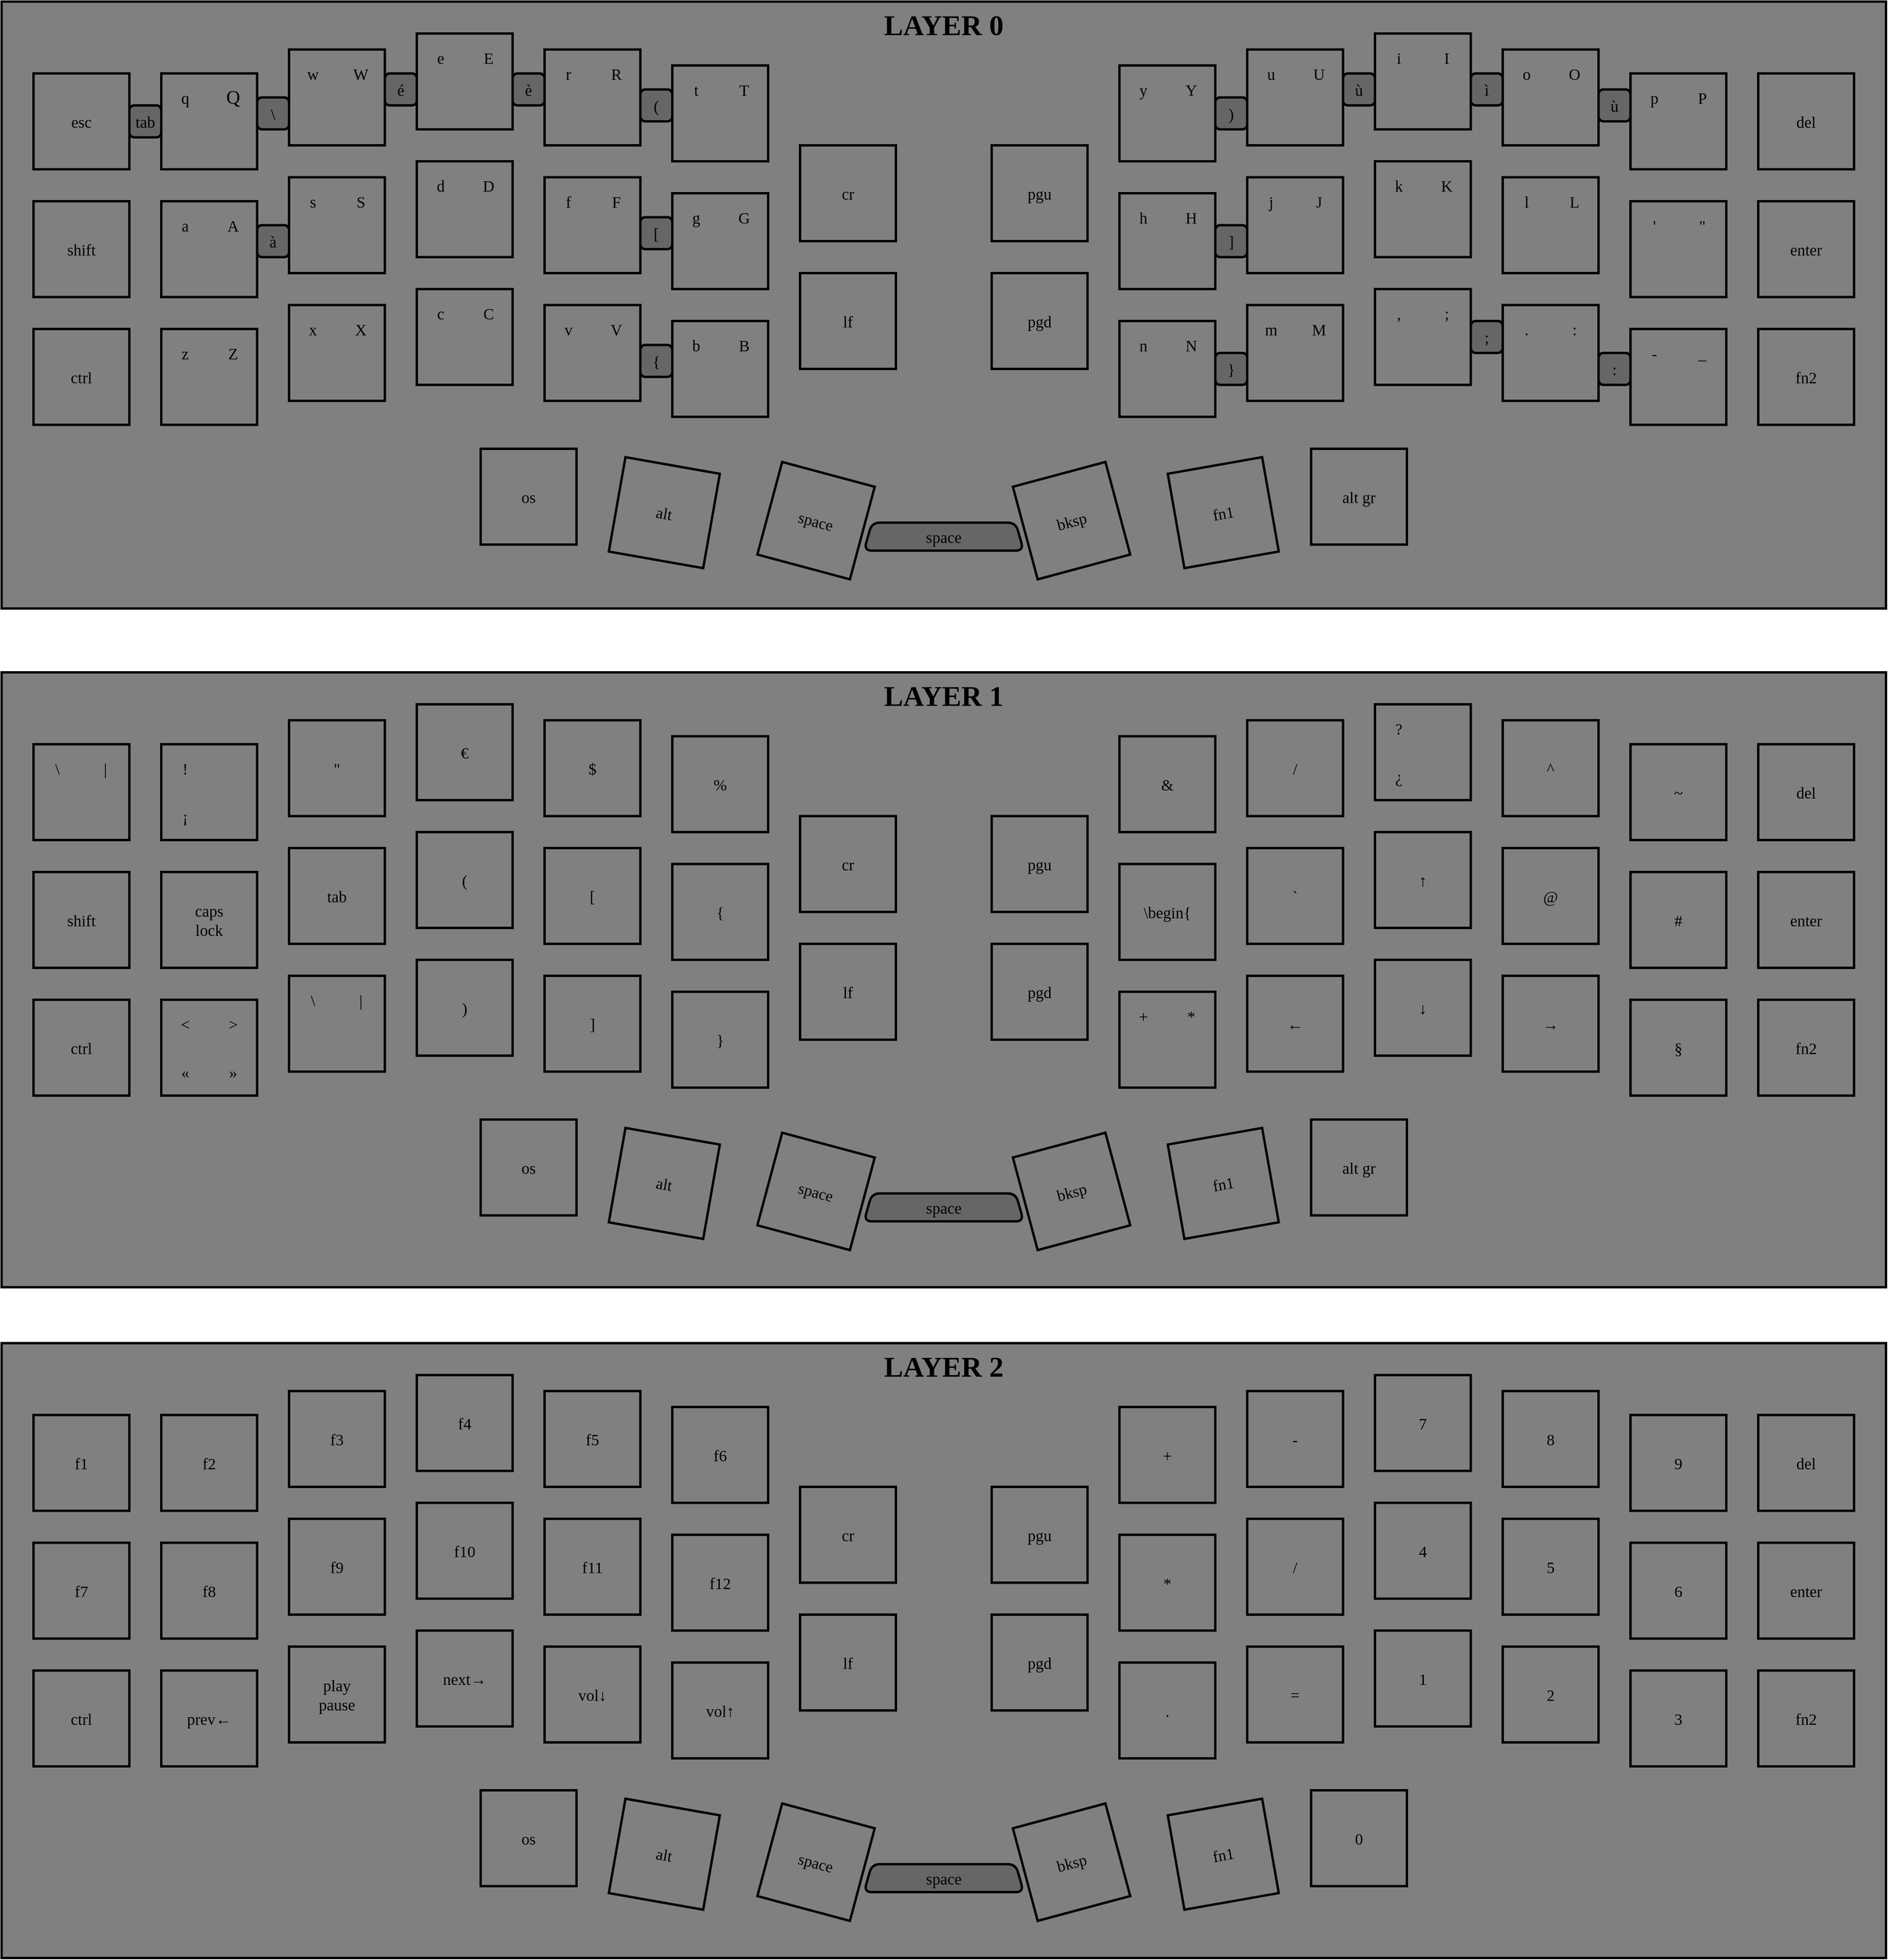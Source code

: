 <mxfile>
    <diagram id="TbKfJ7Vki0BNOf5y40k3" name="Page-1">
        <mxGraphModel dx="1578" dy="1333" grid="1" gridSize="10" guides="1" tooltips="1" connect="1" arrows="1" fold="1" page="0" pageScale="1" pageWidth="850" pageHeight="1100" background="none" math="0" shadow="0" adaptiveColors="none">
            <root>
                <mxCell id="0"/>
                <mxCell id="1" parent="0"/>
                <mxCell id="4655" value="" style="rounded=0;whiteSpace=wrap;html=1;fillColor=#808080;strokeWidth=3;strokeColor=#000000;fontColor=default;" parent="1" vertex="1">
                    <mxGeometry x="1280" y="1960" width="2360" height="770" as="geometry"/>
                </mxCell>
                <mxCell id="4654" value="" style="rounded=0;whiteSpace=wrap;html=1;fillColor=#808080;strokeWidth=3;strokeColor=#000000;fontColor=default;" parent="1" vertex="1">
                    <mxGeometry x="1280" y="1120" width="2360" height="760" as="geometry"/>
                </mxCell>
                <mxCell id="4702" value="" style="rounded=0;whiteSpace=wrap;html=1;fillColor=#808080;strokeWidth=3;strokeColor=#000000;fontColor=default;" parent="1" vertex="1">
                    <mxGeometry x="1280" y="2800" width="2360" height="770" as="geometry"/>
                </mxCell>
                <mxCell id="4866" value="" style="rounded=1;whiteSpace=wrap;html=1;strokeColor=#000000;strokeWidth=3;fillColor=#666666;fontColor=default;fillStyle=solid;" parent="1" vertex="1">
                    <mxGeometry x="3120" y="1520" width="40" height="40" as="geometry"/>
                </mxCell>
                <mxCell id="5002" value="" style="shape=trapezoid;perimeter=trapezoidPerimeter;whiteSpace=wrap;html=1;fixedSize=1;size=10;rounded=1;fillColor=#666666;strokeWidth=3;fillStyle=solid;" parent="1" vertex="1">
                    <mxGeometry x="2360" y="1772.5" width="200" height="35" as="geometry"/>
                </mxCell>
                <mxCell id="5006" value="" style="shape=trapezoid;perimeter=trapezoidPerimeter;whiteSpace=wrap;html=1;fixedSize=1;size=10;rounded=1;fillColor=#666666;strokeWidth=3;fillStyle=solid;" parent="1" vertex="1">
                    <mxGeometry x="2360" y="2612.5" width="200" height="35" as="geometry"/>
                </mxCell>
                <mxCell id="5008" value="" style="shape=trapezoid;perimeter=trapezoidPerimeter;whiteSpace=wrap;html=1;fixedSize=1;size=10;rounded=1;fillColor=#666666;strokeWidth=3;fillStyle=solid;" parent="1" vertex="1">
                    <mxGeometry x="2360" y="3452.5" width="200" height="35" as="geometry"/>
                </mxCell>
                <mxCell id="5019" value="" style="rounded=1;whiteSpace=wrap;html=1;strokeColor=#000000;strokeWidth=3;fillColor=#666666;fontColor=default;fillStyle=solid;" parent="1" vertex="1">
                    <mxGeometry x="1600" y="1240" width="40" height="40" as="geometry"/>
                </mxCell>
                <mxCell id="4209" value="" style="rounded=0;whiteSpace=wrap;html=1;strokeColor=#000000;strokeWidth=3;fillColor=none;fontColor=default;" parent="1" vertex="1">
                    <mxGeometry x="1800" y="1160" width="120" height="120" as="geometry"/>
                </mxCell>
                <mxCell id="4210" value="" style="rounded=0;whiteSpace=wrap;html=1;strokeColor=#000000;strokeWidth=3;fillColor=none;fontColor=default;" parent="1" vertex="1">
                    <mxGeometry x="1800" y="1320" width="120" height="120" as="geometry"/>
                </mxCell>
                <mxCell id="4212" value="" style="rounded=0;whiteSpace=wrap;html=1;strokeColor=#000000;strokeWidth=3;fillColor=none;fontColor=default;" parent="1" vertex="1">
                    <mxGeometry x="1800" y="1480" width="120" height="120" as="geometry"/>
                </mxCell>
                <mxCell id="4214" value="" style="rounded=0;whiteSpace=wrap;html=1;strokeColor=#000000;strokeWidth=3;fillColor=none;fontColor=default;" parent="1" vertex="1">
                    <mxGeometry x="1960" y="1180" width="120" height="120" as="geometry"/>
                </mxCell>
                <mxCell id="4215" value="" style="rounded=0;whiteSpace=wrap;html=1;strokeColor=#000000;strokeWidth=3;fillColor=none;fontColor=default;" parent="1" vertex="1">
                    <mxGeometry x="1960" y="1340" width="120" height="120" as="geometry"/>
                </mxCell>
                <mxCell id="4216" value="" style="rounded=0;whiteSpace=wrap;html=1;strokeColor=#000000;strokeWidth=3;fillColor=none;fontColor=default;" parent="1" vertex="1">
                    <mxGeometry x="1960" y="1500" width="120" height="120" as="geometry"/>
                </mxCell>
                <mxCell id="4218" value="" style="rounded=0;whiteSpace=wrap;html=1;strokeColor=#000000;strokeWidth=3;fillColor=none;fontColor=default;" parent="1" vertex="1">
                    <mxGeometry x="1640" y="1180" width="120" height="120" as="geometry"/>
                </mxCell>
                <mxCell id="4219" value="" style="rounded=0;whiteSpace=wrap;html=1;strokeColor=#000000;strokeWidth=3;fillColor=none;fontColor=default;" parent="1" vertex="1">
                    <mxGeometry x="1640" y="1340" width="120" height="120" as="geometry"/>
                </mxCell>
                <mxCell id="4220" value="" style="rounded=0;whiteSpace=wrap;html=1;strokeColor=#000000;strokeWidth=3;fillColor=none;fontColor=default;" parent="1" vertex="1">
                    <mxGeometry x="1640" y="1500" width="120" height="120" as="geometry"/>
                </mxCell>
                <mxCell id="4222" value="" style="rounded=0;whiteSpace=wrap;html=1;strokeColor=#000000;strokeWidth=3;fillColor=none;fontColor=default;" parent="1" vertex="1">
                    <mxGeometry x="1480" y="1210" width="120" height="120" as="geometry"/>
                </mxCell>
                <mxCell id="4223" value="" style="rounded=0;whiteSpace=wrap;html=1;strokeColor=#000000;strokeWidth=3;fillColor=none;fontColor=default;" parent="1" vertex="1">
                    <mxGeometry x="1480" y="1370" width="120" height="120" as="geometry"/>
                </mxCell>
                <mxCell id="4224" value="" style="rounded=0;whiteSpace=wrap;html=1;strokeColor=#000000;strokeWidth=3;fillColor=none;fontColor=default;" parent="1" vertex="1">
                    <mxGeometry x="1480" y="1530" width="120" height="120" as="geometry"/>
                </mxCell>
                <mxCell id="4225" value="" style="rounded=0;whiteSpace=wrap;html=1;strokeColor=#000000;strokeWidth=3;fillColor=none;fontColor=default;" parent="1" vertex="1">
                    <mxGeometry x="1320" y="1210" width="120" height="120" as="geometry"/>
                </mxCell>
                <mxCell id="4226" value="" style="rounded=0;whiteSpace=wrap;html=1;strokeColor=#000000;strokeWidth=3;fillColor=none;fontColor=default;" parent="1" vertex="1">
                    <mxGeometry x="1320" y="1370" width="120" height="120" as="geometry"/>
                </mxCell>
                <mxCell id="4227" value="" style="rounded=0;whiteSpace=wrap;html=1;strokeColor=#000000;strokeWidth=3;fillColor=none;fontColor=default;" parent="1" vertex="1">
                    <mxGeometry x="1320" y="1530" width="120" height="120" as="geometry"/>
                </mxCell>
                <mxCell id="4228" value="" style="rounded=0;whiteSpace=wrap;html=1;strokeColor=#000000;strokeWidth=3;fillColor=none;fontColor=default;" parent="1" vertex="1">
                    <mxGeometry x="2120" y="1200" width="120" height="120" as="geometry"/>
                </mxCell>
                <mxCell id="4229" value="" style="rounded=0;whiteSpace=wrap;html=1;strokeColor=#000000;strokeWidth=3;fillColor=none;fontColor=default;" parent="1" vertex="1">
                    <mxGeometry x="2120" y="1360" width="120" height="120" as="geometry"/>
                </mxCell>
                <mxCell id="4230" value="" style="rounded=0;whiteSpace=wrap;html=1;strokeColor=#000000;strokeWidth=3;fillColor=none;fontColor=default;" parent="1" vertex="1">
                    <mxGeometry x="2120" y="1520" width="120" height="120" as="geometry"/>
                </mxCell>
                <mxCell id="4231" value="" style="rounded=0;whiteSpace=wrap;html=1;strokeColor=#000000;strokeWidth=3;fillColor=none;fontColor=default;" parent="1" vertex="1">
                    <mxGeometry x="2280" y="1300" width="120" height="120" as="geometry"/>
                </mxCell>
                <mxCell id="4232" value="" style="rounded=0;whiteSpace=wrap;html=1;strokeColor=#000000;strokeWidth=3;fillColor=none;fontColor=default;" parent="1" vertex="1">
                    <mxGeometry x="2280" y="1460" width="120" height="120" as="geometry"/>
                </mxCell>
                <mxCell id="4233" value="" style="rounded=0;whiteSpace=wrap;html=1;strokeColor=#000000;strokeWidth=3;fillColor=none;fontColor=default;" parent="1" vertex="1">
                    <mxGeometry x="1880" y="1680" width="120" height="120" as="geometry"/>
                </mxCell>
                <mxCell id="4234" value="" style="rounded=0;whiteSpace=wrap;html=1;strokeColor=#000000;strokeWidth=3;fillColor=none;fontColor=default;rotation=10;" parent="1" vertex="1">
                    <mxGeometry x="2050" y="1700" width="120" height="120" as="geometry"/>
                </mxCell>
                <mxCell id="4235" value="" style="rounded=0;whiteSpace=wrap;html=1;strokeColor=#000000;strokeWidth=3;fillColor=none;fontColor=default;rotation=15;" parent="1" vertex="1">
                    <mxGeometry x="2240" y="1710" width="120" height="120" as="geometry"/>
                </mxCell>
                <mxCell id="4236" value="" style="rounded=0;whiteSpace=wrap;html=1;strokeColor=#000000;strokeWidth=3;fillColor=none;fontColor=default;flipH=1;flipV=0;" parent="1" vertex="1">
                    <mxGeometry x="3000" y="1160" width="120" height="120" as="geometry"/>
                </mxCell>
                <mxCell id="4237" value="" style="rounded=0;whiteSpace=wrap;html=1;strokeColor=#000000;strokeWidth=3;fillColor=none;fontColor=default;flipH=1;flipV=0;" parent="1" vertex="1">
                    <mxGeometry x="3000" y="1320" width="120" height="120" as="geometry"/>
                </mxCell>
                <mxCell id="4238" value="" style="rounded=0;whiteSpace=wrap;html=1;strokeColor=#000000;strokeWidth=3;fillColor=none;fontColor=default;flipH=1;flipV=0;" parent="1" vertex="1">
                    <mxGeometry x="3000" y="1480" width="120" height="120" as="geometry"/>
                </mxCell>
                <mxCell id="4239" value="" style="rounded=0;whiteSpace=wrap;html=1;strokeColor=#000000;strokeWidth=3;fillColor=none;fontColor=default;flipH=1;flipV=0;" parent="1" vertex="1">
                    <mxGeometry x="2840" y="1180" width="120" height="120" as="geometry"/>
                </mxCell>
                <mxCell id="4240" value="" style="rounded=0;whiteSpace=wrap;html=1;strokeColor=#000000;strokeWidth=3;fillColor=none;fontColor=default;flipH=1;flipV=0;" parent="1" vertex="1">
                    <mxGeometry x="2840" y="1340" width="120" height="120" as="geometry"/>
                </mxCell>
                <mxCell id="4241" value="" style="rounded=0;whiteSpace=wrap;html=1;strokeColor=#000000;strokeWidth=3;fillColor=none;fontColor=default;flipH=1;flipV=0;" parent="1" vertex="1">
                    <mxGeometry x="2840" y="1500" width="120" height="120" as="geometry"/>
                </mxCell>
                <mxCell id="4242" value="" style="rounded=0;whiteSpace=wrap;html=1;strokeColor=#000000;strokeWidth=3;fillColor=none;fontColor=default;flipH=1;flipV=0;" parent="1" vertex="1">
                    <mxGeometry x="3160" y="1180" width="120" height="120" as="geometry"/>
                </mxCell>
                <mxCell id="4243" value="" style="rounded=0;whiteSpace=wrap;html=1;strokeColor=#000000;strokeWidth=3;fillColor=none;fontColor=default;flipH=1;flipV=0;" parent="1" vertex="1">
                    <mxGeometry x="3160" y="1340" width="120" height="120" as="geometry"/>
                </mxCell>
                <mxCell id="4244" value="" style="rounded=0;whiteSpace=wrap;html=1;strokeColor=#000000;strokeWidth=3;fillColor=none;fontColor=default;flipH=1;flipV=0;" parent="1" vertex="1">
                    <mxGeometry x="3160" y="1500" width="120" height="120" as="geometry"/>
                </mxCell>
                <mxCell id="4245" value="" style="rounded=0;whiteSpace=wrap;html=1;strokeColor=#000000;strokeWidth=3;fillColor=none;fontColor=default;flipH=1;flipV=0;" parent="1" vertex="1">
                    <mxGeometry x="3480" y="1210" width="120" height="120" as="geometry"/>
                </mxCell>
                <mxCell id="4246" value="" style="rounded=0;whiteSpace=wrap;html=1;strokeColor=#000000;strokeWidth=3;fillColor=none;fontColor=default;flipH=1;flipV=0;" parent="1" vertex="1">
                    <mxGeometry x="3480" y="1370" width="120" height="120" as="geometry"/>
                </mxCell>
                <mxCell id="4247" value="" style="rounded=0;whiteSpace=wrap;html=1;strokeColor=#000000;strokeWidth=3;fillColor=none;fontColor=default;flipH=1;flipV=0;" parent="1" vertex="1">
                    <mxGeometry x="3480" y="1530" width="120" height="120" as="geometry"/>
                </mxCell>
                <mxCell id="4248" value="" style="rounded=0;whiteSpace=wrap;html=1;strokeColor=#000000;strokeWidth=3;fillColor=none;fontColor=default;flipH=1;flipV=0;" parent="1" vertex="1">
                    <mxGeometry x="3320" y="1210" width="120" height="120" as="geometry"/>
                </mxCell>
                <mxCell id="4249" value="" style="rounded=0;whiteSpace=wrap;html=1;strokeColor=#000000;strokeWidth=3;fillColor=none;fontColor=default;flipH=1;flipV=0;" parent="1" vertex="1">
                    <mxGeometry x="3320" y="1370" width="120" height="120" as="geometry"/>
                </mxCell>
                <mxCell id="4250" value="" style="rounded=0;whiteSpace=wrap;html=1;strokeColor=#000000;strokeWidth=3;fillColor=none;fontColor=default;flipH=1;flipV=0;" parent="1" vertex="1">
                    <mxGeometry x="3320" y="1530" width="120" height="120" as="geometry"/>
                </mxCell>
                <mxCell id="4251" value="" style="rounded=0;whiteSpace=wrap;html=1;strokeColor=#000000;strokeWidth=3;fillColor=none;fontColor=default;flipH=1;flipV=0;" parent="1" vertex="1">
                    <mxGeometry x="2680" y="1200" width="120" height="120" as="geometry"/>
                </mxCell>
                <mxCell id="4252" value="" style="rounded=0;whiteSpace=wrap;html=1;strokeColor=#000000;strokeWidth=3;fillColor=none;fontColor=default;flipH=1;flipV=0;" parent="1" vertex="1">
                    <mxGeometry x="2680" y="1360" width="120" height="120" as="geometry"/>
                </mxCell>
                <mxCell id="4253" value="" style="rounded=0;whiteSpace=wrap;html=1;strokeColor=#000000;strokeWidth=3;fillColor=none;fontColor=default;flipH=1;flipV=0;" parent="1" vertex="1">
                    <mxGeometry x="2680" y="1520" width="120" height="120" as="geometry"/>
                </mxCell>
                <mxCell id="4254" value="" style="rounded=0;whiteSpace=wrap;html=1;strokeColor=#000000;strokeWidth=3;fillColor=none;fontColor=default;flipH=1;flipV=0;" parent="1" vertex="1">
                    <mxGeometry x="2520" y="1300" width="120" height="120" as="geometry"/>
                </mxCell>
                <mxCell id="4255" value="" style="rounded=0;whiteSpace=wrap;html=1;strokeColor=#000000;strokeWidth=3;fillColor=none;fontColor=default;flipH=1;flipV=0;" parent="1" vertex="1">
                    <mxGeometry x="2520" y="1460" width="120" height="120" as="geometry"/>
                </mxCell>
                <mxCell id="4259" value="" style="rounded=0;whiteSpace=wrap;html=1;strokeColor=#000000;strokeWidth=3;fillColor=none;fontColor=default;flipH=1;flipV=0;" parent="1" vertex="1">
                    <mxGeometry x="2920" y="1680" width="120" height="120" as="geometry"/>
                </mxCell>
                <mxCell id="4260" value="" style="rounded=0;whiteSpace=wrap;html=1;strokeColor=#000000;strokeWidth=3;fillColor=none;fontColor=default;rotation=-10;flipH=1;flipV=0;" parent="1" vertex="1">
                    <mxGeometry x="2750" y="1700" width="120" height="120" as="geometry"/>
                </mxCell>
                <mxCell id="4261" value="" style="rounded=0;whiteSpace=wrap;html=1;strokeColor=#000000;strokeWidth=3;fillColor=none;fontColor=default;rotation=-15;flipH=1;flipV=0;" parent="1" vertex="1">
                    <mxGeometry x="2560" y="1710" width="120" height="120" as="geometry"/>
                </mxCell>
                <mxCell id="4656" value="" style="rounded=0;whiteSpace=wrap;html=1;strokeColor=#000000;strokeWidth=3;fillColor=none;fontColor=default;" parent="1" vertex="1">
                    <mxGeometry x="1800" y="2000" width="120" height="120" as="geometry"/>
                </mxCell>
                <mxCell id="4657" value="" style="rounded=0;whiteSpace=wrap;html=1;strokeColor=#000000;strokeWidth=3;fillColor=none;fontColor=default;" parent="1" vertex="1">
                    <mxGeometry x="1800" y="2160" width="120" height="120" as="geometry"/>
                </mxCell>
                <mxCell id="4658" value="" style="rounded=0;whiteSpace=wrap;html=1;strokeColor=#000000;strokeWidth=3;fillColor=none;fontColor=default;" parent="1" vertex="1">
                    <mxGeometry x="1800" y="2320" width="120" height="120" as="geometry"/>
                </mxCell>
                <mxCell id="4659" value="" style="rounded=0;whiteSpace=wrap;html=1;strokeColor=#000000;strokeWidth=3;fillColor=none;fontColor=default;" parent="1" vertex="1">
                    <mxGeometry x="1960" y="2020" width="120" height="120" as="geometry"/>
                </mxCell>
                <mxCell id="4660" value="" style="rounded=0;whiteSpace=wrap;html=1;strokeColor=#000000;strokeWidth=3;fillColor=none;fontColor=default;" parent="1" vertex="1">
                    <mxGeometry x="1960" y="2180" width="120" height="120" as="geometry"/>
                </mxCell>
                <mxCell id="4661" value="" style="rounded=0;whiteSpace=wrap;html=1;strokeColor=#000000;strokeWidth=3;fillColor=none;fontColor=default;" parent="1" vertex="1">
                    <mxGeometry x="1960" y="2340" width="120" height="120" as="geometry"/>
                </mxCell>
                <mxCell id="4662" value="" style="rounded=0;whiteSpace=wrap;html=1;strokeColor=#000000;strokeWidth=3;fillColor=none;fontColor=default;" parent="1" vertex="1">
                    <mxGeometry x="1640" y="2020" width="120" height="120" as="geometry"/>
                </mxCell>
                <mxCell id="4663" value="" style="rounded=0;whiteSpace=wrap;html=1;strokeColor=#000000;strokeWidth=3;fillColor=none;fontColor=default;" parent="1" vertex="1">
                    <mxGeometry x="1640" y="2180" width="120" height="120" as="geometry"/>
                </mxCell>
                <mxCell id="4664" value="" style="rounded=0;whiteSpace=wrap;html=1;strokeColor=#000000;strokeWidth=3;fillColor=none;fontColor=default;" parent="1" vertex="1">
                    <mxGeometry x="1640" y="2340" width="120" height="120" as="geometry"/>
                </mxCell>
                <mxCell id="4665" value="" style="rounded=0;whiteSpace=wrap;html=1;strokeColor=#000000;strokeWidth=3;fillColor=none;fontColor=default;" parent="1" vertex="1">
                    <mxGeometry x="1480" y="2050" width="120" height="120" as="geometry"/>
                </mxCell>
                <mxCell id="4666" value="" style="rounded=0;whiteSpace=wrap;html=1;strokeColor=#000000;strokeWidth=3;fillColor=none;fontColor=default;" parent="1" vertex="1">
                    <mxGeometry x="1480" y="2210" width="120" height="120" as="geometry"/>
                </mxCell>
                <mxCell id="4667" value="" style="rounded=0;whiteSpace=wrap;html=1;strokeColor=#000000;strokeWidth=3;fillColor=none;fontColor=default;" parent="1" vertex="1">
                    <mxGeometry x="1480" y="2370" width="120" height="120" as="geometry"/>
                </mxCell>
                <mxCell id="4668" value="" style="rounded=0;whiteSpace=wrap;html=1;strokeColor=#000000;strokeWidth=3;fillColor=none;fontColor=default;" parent="1" vertex="1">
                    <mxGeometry x="1320" y="2050" width="120" height="120" as="geometry"/>
                </mxCell>
                <mxCell id="4669" value="" style="rounded=0;whiteSpace=wrap;html=1;strokeColor=#000000;strokeWidth=3;fillColor=none;fontColor=default;" parent="1" vertex="1">
                    <mxGeometry x="1320" y="2210" width="120" height="120" as="geometry"/>
                </mxCell>
                <mxCell id="4670" value="" style="rounded=0;whiteSpace=wrap;html=1;strokeColor=#000000;strokeWidth=3;fillColor=none;fontColor=default;" parent="1" vertex="1">
                    <mxGeometry x="1320" y="2370" width="120" height="120" as="geometry"/>
                </mxCell>
                <mxCell id="4671" value="" style="rounded=0;whiteSpace=wrap;html=1;strokeColor=#000000;strokeWidth=3;fillColor=none;fontColor=default;" parent="1" vertex="1">
                    <mxGeometry x="2120" y="2040" width="120" height="120" as="geometry"/>
                </mxCell>
                <mxCell id="4672" value="" style="rounded=0;whiteSpace=wrap;html=1;strokeColor=#000000;strokeWidth=3;fillColor=none;fontColor=default;" parent="1" vertex="1">
                    <mxGeometry x="2120" y="2200" width="120" height="120" as="geometry"/>
                </mxCell>
                <mxCell id="4673" value="" style="rounded=0;whiteSpace=wrap;html=1;strokeColor=#000000;strokeWidth=3;fillColor=none;fontColor=default;" parent="1" vertex="1">
                    <mxGeometry x="2120" y="2360" width="120" height="120" as="geometry"/>
                </mxCell>
                <mxCell id="4674" value="" style="rounded=0;whiteSpace=wrap;html=1;strokeColor=#000000;strokeWidth=3;fillColor=none;fontColor=default;" parent="1" vertex="1">
                    <mxGeometry x="2280" y="2140" width="120" height="120" as="geometry"/>
                </mxCell>
                <mxCell id="4675" value="" style="rounded=0;whiteSpace=wrap;html=1;strokeColor=#000000;strokeWidth=3;fillColor=none;fontColor=default;" parent="1" vertex="1">
                    <mxGeometry x="2280" y="2300" width="120" height="120" as="geometry"/>
                </mxCell>
                <mxCell id="4676" value="" style="rounded=0;whiteSpace=wrap;html=1;strokeColor=#000000;strokeWidth=3;fillColor=none;fontColor=default;" parent="1" vertex="1">
                    <mxGeometry x="1880" y="2520" width="120" height="120" as="geometry"/>
                </mxCell>
                <mxCell id="4677" value="" style="rounded=0;whiteSpace=wrap;html=1;strokeColor=#000000;strokeWidth=3;fillColor=none;fontColor=default;rotation=10;" parent="1" vertex="1">
                    <mxGeometry x="2050" y="2540" width="120" height="120" as="geometry"/>
                </mxCell>
                <mxCell id="4678" value="" style="rounded=0;whiteSpace=wrap;html=1;strokeColor=#000000;strokeWidth=3;fillColor=none;fontColor=default;rotation=15;" parent="1" vertex="1">
                    <mxGeometry x="2240" y="2550" width="120" height="120" as="geometry"/>
                </mxCell>
                <mxCell id="4679" value="" style="rounded=0;whiteSpace=wrap;html=1;strokeColor=#000000;strokeWidth=3;fillColor=none;fontColor=default;flipH=1;flipV=0;" parent="1" vertex="1">
                    <mxGeometry x="3000" y="2000" width="120" height="120" as="geometry"/>
                </mxCell>
                <mxCell id="4680" value="" style="rounded=0;whiteSpace=wrap;html=1;strokeColor=#000000;strokeWidth=3;fillColor=none;fontColor=default;flipH=1;flipV=0;" parent="1" vertex="1">
                    <mxGeometry x="3000" y="2160" width="120" height="120" as="geometry"/>
                </mxCell>
                <mxCell id="4681" value="" style="rounded=0;whiteSpace=wrap;html=1;strokeColor=#000000;strokeWidth=3;fillColor=none;fontColor=default;flipH=1;flipV=0;" parent="1" vertex="1">
                    <mxGeometry x="3000" y="2320" width="120" height="120" as="geometry"/>
                </mxCell>
                <mxCell id="4682" value="" style="rounded=0;whiteSpace=wrap;html=1;strokeColor=#000000;strokeWidth=3;fillColor=none;fontColor=default;flipH=1;flipV=0;" parent="1" vertex="1">
                    <mxGeometry x="2840" y="2020" width="120" height="120" as="geometry"/>
                </mxCell>
                <mxCell id="4683" value="" style="rounded=0;whiteSpace=wrap;html=1;strokeColor=#000000;strokeWidth=3;fillColor=none;fontColor=default;flipH=1;flipV=0;" parent="1" vertex="1">
                    <mxGeometry x="2840" y="2180" width="120" height="120" as="geometry"/>
                </mxCell>
                <mxCell id="4684" value="" style="rounded=0;whiteSpace=wrap;html=1;strokeColor=#000000;strokeWidth=3;fillColor=none;fontColor=default;flipH=1;flipV=0;" parent="1" vertex="1">
                    <mxGeometry x="2840" y="2340" width="120" height="120" as="geometry"/>
                </mxCell>
                <mxCell id="4685" value="" style="rounded=0;whiteSpace=wrap;html=1;strokeColor=#000000;strokeWidth=3;fillColor=none;fontColor=default;flipH=1;flipV=0;" parent="1" vertex="1">
                    <mxGeometry x="3160" y="2020" width="120" height="120" as="geometry"/>
                </mxCell>
                <mxCell id="4686" value="" style="rounded=0;whiteSpace=wrap;html=1;strokeColor=#000000;strokeWidth=3;fillColor=none;fontColor=default;flipH=1;flipV=0;" parent="1" vertex="1">
                    <mxGeometry x="3160" y="2180" width="120" height="120" as="geometry"/>
                </mxCell>
                <mxCell id="4687" value="" style="rounded=0;whiteSpace=wrap;html=1;strokeColor=#000000;strokeWidth=3;fillColor=none;fontColor=default;flipH=1;flipV=0;" parent="1" vertex="1">
                    <mxGeometry x="3160" y="2340" width="120" height="120" as="geometry"/>
                </mxCell>
                <mxCell id="4688" value="" style="rounded=0;whiteSpace=wrap;html=1;strokeColor=#000000;strokeWidth=3;fillColor=none;fontColor=default;flipH=1;flipV=0;" parent="1" vertex="1">
                    <mxGeometry x="3480" y="2050" width="120" height="120" as="geometry"/>
                </mxCell>
                <mxCell id="4689" value="" style="rounded=0;whiteSpace=wrap;html=1;strokeColor=#000000;strokeWidth=3;fillColor=none;fontColor=default;flipH=1;flipV=0;" parent="1" vertex="1">
                    <mxGeometry x="3480" y="2210" width="120" height="120" as="geometry"/>
                </mxCell>
                <mxCell id="4690" value="" style="rounded=0;whiteSpace=wrap;html=1;strokeColor=#000000;strokeWidth=3;fillColor=none;fontColor=default;flipH=1;flipV=0;" parent="1" vertex="1">
                    <mxGeometry x="3480" y="2370" width="120" height="120" as="geometry"/>
                </mxCell>
                <mxCell id="4691" value="" style="rounded=0;whiteSpace=wrap;html=1;strokeColor=#000000;strokeWidth=3;fillColor=none;fontColor=default;flipH=1;flipV=0;" parent="1" vertex="1">
                    <mxGeometry x="3320" y="2050" width="120" height="120" as="geometry"/>
                </mxCell>
                <mxCell id="4692" value="" style="rounded=0;whiteSpace=wrap;html=1;strokeColor=#000000;strokeWidth=3;fillColor=none;fontColor=default;flipH=1;flipV=0;" parent="1" vertex="1">
                    <mxGeometry x="3320" y="2210" width="120" height="120" as="geometry"/>
                </mxCell>
                <mxCell id="4693" value="" style="rounded=0;whiteSpace=wrap;html=1;strokeColor=#000000;strokeWidth=3;fillColor=none;fontColor=default;flipH=1;flipV=0;" parent="1" vertex="1">
                    <mxGeometry x="3320" y="2370" width="120" height="120" as="geometry"/>
                </mxCell>
                <mxCell id="4694" value="" style="rounded=0;whiteSpace=wrap;html=1;strokeColor=#000000;strokeWidth=3;fillColor=none;fontColor=default;flipH=1;flipV=0;" parent="1" vertex="1">
                    <mxGeometry x="2680" y="2040" width="120" height="120" as="geometry"/>
                </mxCell>
                <mxCell id="4695" value="" style="rounded=0;whiteSpace=wrap;html=1;strokeColor=#000000;strokeWidth=3;fillColor=none;fontColor=default;flipH=1;flipV=0;" parent="1" vertex="1">
                    <mxGeometry x="2680" y="2200" width="120" height="120" as="geometry"/>
                </mxCell>
                <mxCell id="4696" value="" style="rounded=0;whiteSpace=wrap;html=1;strokeColor=#000000;strokeWidth=3;fillColor=none;fontColor=default;flipH=1;flipV=0;" parent="1" vertex="1">
                    <mxGeometry x="2680" y="2360" width="120" height="120" as="geometry"/>
                </mxCell>
                <mxCell id="4697" value="" style="rounded=0;whiteSpace=wrap;html=1;strokeColor=#000000;strokeWidth=3;fillColor=none;fontColor=default;flipH=1;flipV=0;" parent="1" vertex="1">
                    <mxGeometry x="2520" y="2140" width="120" height="120" as="geometry"/>
                </mxCell>
                <mxCell id="4698" value="" style="rounded=0;whiteSpace=wrap;html=1;strokeColor=#000000;strokeWidth=3;fillColor=none;fontColor=default;flipH=1;flipV=0;" parent="1" vertex="1">
                    <mxGeometry x="2520" y="2300" width="120" height="120" as="geometry"/>
                </mxCell>
                <mxCell id="4699" value="" style="rounded=0;whiteSpace=wrap;html=1;strokeColor=#000000;strokeWidth=3;fillColor=none;fontColor=default;flipH=1;flipV=0;" parent="1" vertex="1">
                    <mxGeometry x="2920" y="2520" width="120" height="120" as="geometry"/>
                </mxCell>
                <mxCell id="4700" value="" style="rounded=0;whiteSpace=wrap;html=1;strokeColor=#000000;strokeWidth=3;fillColor=none;fontColor=default;rotation=-10;flipH=1;flipV=0;" parent="1" vertex="1">
                    <mxGeometry x="2750" y="2540" width="120" height="120" as="geometry"/>
                </mxCell>
                <mxCell id="4701" value="" style="rounded=0;whiteSpace=wrap;html=1;strokeColor=#000000;strokeWidth=3;fillColor=none;fontColor=default;rotation=-15;flipH=1;flipV=0;" parent="1" vertex="1">
                    <mxGeometry x="2560" y="2550" width="120" height="120" as="geometry"/>
                </mxCell>
                <mxCell id="4703" value="" style="rounded=0;whiteSpace=wrap;html=1;strokeColor=#000000;strokeWidth=3;fillColor=none;fontColor=default;" parent="1" vertex="1">
                    <mxGeometry x="1800" y="2840" width="120" height="120" as="geometry"/>
                </mxCell>
                <mxCell id="4704" value="" style="rounded=0;whiteSpace=wrap;html=1;strokeColor=#000000;strokeWidth=3;fillColor=none;fontColor=default;" parent="1" vertex="1">
                    <mxGeometry x="1800" y="3000" width="120" height="120" as="geometry"/>
                </mxCell>
                <mxCell id="4705" value="" style="rounded=0;whiteSpace=wrap;html=1;strokeColor=#000000;strokeWidth=3;fillColor=none;fontColor=default;" parent="1" vertex="1">
                    <mxGeometry x="1800" y="3160" width="120" height="120" as="geometry"/>
                </mxCell>
                <mxCell id="4706" value="" style="rounded=0;whiteSpace=wrap;html=1;strokeColor=#000000;strokeWidth=3;fillColor=none;fontColor=default;" parent="1" vertex="1">
                    <mxGeometry x="1960" y="2860" width="120" height="120" as="geometry"/>
                </mxCell>
                <mxCell id="4707" value="" style="rounded=0;whiteSpace=wrap;html=1;strokeColor=#000000;strokeWidth=3;fillColor=none;fontColor=default;" parent="1" vertex="1">
                    <mxGeometry x="1960" y="3020" width="120" height="120" as="geometry"/>
                </mxCell>
                <mxCell id="4708" value="" style="rounded=0;whiteSpace=wrap;html=1;strokeColor=#000000;strokeWidth=3;fillColor=none;fontColor=default;" parent="1" vertex="1">
                    <mxGeometry x="1960" y="3180" width="120" height="120" as="geometry"/>
                </mxCell>
                <mxCell id="4709" value="" style="rounded=0;whiteSpace=wrap;html=1;strokeColor=#000000;strokeWidth=3;fillColor=none;fontColor=default;" parent="1" vertex="1">
                    <mxGeometry x="1640" y="2860" width="120" height="120" as="geometry"/>
                </mxCell>
                <mxCell id="4710" value="" style="rounded=0;whiteSpace=wrap;html=1;strokeColor=#000000;strokeWidth=3;fillColor=none;fontColor=default;" parent="1" vertex="1">
                    <mxGeometry x="1640" y="3020" width="120" height="120" as="geometry"/>
                </mxCell>
                <mxCell id="4711" value="" style="rounded=0;whiteSpace=wrap;html=1;strokeColor=#000000;strokeWidth=3;fillColor=none;fontColor=default;" parent="1" vertex="1">
                    <mxGeometry x="1640" y="3180" width="120" height="120" as="geometry"/>
                </mxCell>
                <mxCell id="4712" value="" style="rounded=0;whiteSpace=wrap;html=1;strokeColor=#000000;strokeWidth=3;fillColor=none;fontColor=default;" parent="1" vertex="1">
                    <mxGeometry x="1480" y="2890" width="120" height="120" as="geometry"/>
                </mxCell>
                <mxCell id="4713" value="" style="rounded=0;whiteSpace=wrap;html=1;strokeColor=#000000;strokeWidth=3;fillColor=none;fontColor=default;" parent="1" vertex="1">
                    <mxGeometry x="1480" y="3050" width="120" height="120" as="geometry"/>
                </mxCell>
                <mxCell id="4714" value="" style="rounded=0;whiteSpace=wrap;html=1;strokeColor=#000000;strokeWidth=3;fillColor=none;fontColor=default;" parent="1" vertex="1">
                    <mxGeometry x="1480" y="3210" width="120" height="120" as="geometry"/>
                </mxCell>
                <mxCell id="4715" value="" style="rounded=0;whiteSpace=wrap;html=1;strokeColor=#000000;strokeWidth=3;fillColor=none;fontColor=default;" parent="1" vertex="1">
                    <mxGeometry x="1320" y="2890" width="120" height="120" as="geometry"/>
                </mxCell>
                <mxCell id="4716" value="" style="rounded=0;whiteSpace=wrap;html=1;strokeColor=#000000;strokeWidth=3;fillColor=none;fontColor=default;" parent="1" vertex="1">
                    <mxGeometry x="1320" y="3050" width="120" height="120" as="geometry"/>
                </mxCell>
                <mxCell id="4717" value="" style="rounded=0;whiteSpace=wrap;html=1;strokeColor=#000000;strokeWidth=3;fillColor=none;fontColor=default;" parent="1" vertex="1">
                    <mxGeometry x="1320" y="3210" width="120" height="120" as="geometry"/>
                </mxCell>
                <mxCell id="4718" value="" style="rounded=0;whiteSpace=wrap;html=1;strokeColor=#000000;strokeWidth=3;fillColor=none;fontColor=default;" parent="1" vertex="1">
                    <mxGeometry x="2120" y="2880" width="120" height="120" as="geometry"/>
                </mxCell>
                <mxCell id="4719" value="" style="rounded=0;whiteSpace=wrap;html=1;strokeColor=#000000;strokeWidth=3;fillColor=none;fontColor=default;" parent="1" vertex="1">
                    <mxGeometry x="2120" y="3040" width="120" height="120" as="geometry"/>
                </mxCell>
                <mxCell id="4720" value="" style="rounded=0;whiteSpace=wrap;html=1;strokeColor=#000000;strokeWidth=3;fillColor=none;fontColor=default;" parent="1" vertex="1">
                    <mxGeometry x="2120" y="3200" width="120" height="120" as="geometry"/>
                </mxCell>
                <mxCell id="4721" value="" style="rounded=0;whiteSpace=wrap;html=1;strokeColor=#000000;strokeWidth=3;fillColor=none;fontColor=default;" parent="1" vertex="1">
                    <mxGeometry x="2280" y="2980" width="120" height="120" as="geometry"/>
                </mxCell>
                <mxCell id="4722" value="" style="rounded=0;whiteSpace=wrap;html=1;strokeColor=#000000;strokeWidth=3;fillColor=none;fontColor=default;" parent="1" vertex="1">
                    <mxGeometry x="2280" y="3140" width="120" height="120" as="geometry"/>
                </mxCell>
                <mxCell id="4723" value="" style="rounded=0;whiteSpace=wrap;html=1;strokeColor=#000000;strokeWidth=3;fillColor=none;fontColor=default;" parent="1" vertex="1">
                    <mxGeometry x="1880" y="3360" width="120" height="120" as="geometry"/>
                </mxCell>
                <mxCell id="4724" value="" style="rounded=0;whiteSpace=wrap;html=1;strokeColor=#000000;strokeWidth=3;fillColor=none;fontColor=default;rotation=10;" parent="1" vertex="1">
                    <mxGeometry x="2050" y="3380" width="120" height="120" as="geometry"/>
                </mxCell>
                <mxCell id="4725" value="" style="rounded=0;whiteSpace=wrap;html=1;strokeColor=#000000;strokeWidth=3;fillColor=none;fontColor=default;rotation=15;" parent="1" vertex="1">
                    <mxGeometry x="2240" y="3390" width="120" height="120" as="geometry"/>
                </mxCell>
                <mxCell id="4726" value="" style="rounded=0;whiteSpace=wrap;html=1;strokeColor=#000000;strokeWidth=3;fillColor=none;fontColor=default;flipH=1;flipV=0;" parent="1" vertex="1">
                    <mxGeometry x="3000" y="2840" width="120" height="120" as="geometry"/>
                </mxCell>
                <mxCell id="4727" value="" style="rounded=0;whiteSpace=wrap;html=1;strokeColor=#000000;strokeWidth=3;fillColor=none;fontColor=default;flipH=1;flipV=0;" parent="1" vertex="1">
                    <mxGeometry x="3000" y="3000" width="120" height="120" as="geometry"/>
                </mxCell>
                <mxCell id="4728" value="" style="rounded=0;whiteSpace=wrap;html=1;strokeColor=#000000;strokeWidth=3;fillColor=none;fontColor=default;flipH=1;flipV=0;" parent="1" vertex="1">
                    <mxGeometry x="3000" y="3160" width="120" height="120" as="geometry"/>
                </mxCell>
                <mxCell id="4729" value="" style="rounded=0;whiteSpace=wrap;html=1;strokeColor=#000000;strokeWidth=3;fillColor=none;fontColor=default;flipH=1;flipV=0;" parent="1" vertex="1">
                    <mxGeometry x="2840" y="2860" width="120" height="120" as="geometry"/>
                </mxCell>
                <mxCell id="4730" value="" style="rounded=0;whiteSpace=wrap;html=1;strokeColor=#000000;strokeWidth=3;fillColor=none;fontColor=default;flipH=1;flipV=0;" parent="1" vertex="1">
                    <mxGeometry x="2840" y="3020" width="120" height="120" as="geometry"/>
                </mxCell>
                <mxCell id="4731" value="" style="rounded=0;whiteSpace=wrap;html=1;strokeColor=#000000;strokeWidth=3;fillColor=none;fontColor=default;flipH=1;flipV=0;" parent="1" vertex="1">
                    <mxGeometry x="2840" y="3180" width="120" height="120" as="geometry"/>
                </mxCell>
                <mxCell id="4732" value="" style="rounded=0;whiteSpace=wrap;html=1;strokeColor=#000000;strokeWidth=3;fillColor=none;fontColor=default;flipH=1;flipV=0;" parent="1" vertex="1">
                    <mxGeometry x="3160" y="2860" width="120" height="120" as="geometry"/>
                </mxCell>
                <mxCell id="4733" value="" style="rounded=0;whiteSpace=wrap;html=1;strokeColor=#000000;strokeWidth=3;fillColor=none;fontColor=default;flipH=1;flipV=0;" parent="1" vertex="1">
                    <mxGeometry x="3160" y="3020" width="120" height="120" as="geometry"/>
                </mxCell>
                <mxCell id="4734" value="" style="rounded=0;whiteSpace=wrap;html=1;strokeColor=#000000;strokeWidth=3;fillColor=none;fontColor=default;flipH=1;flipV=0;" parent="1" vertex="1">
                    <mxGeometry x="3160" y="3180" width="120" height="120" as="geometry"/>
                </mxCell>
                <mxCell id="4735" value="" style="rounded=0;whiteSpace=wrap;html=1;strokeColor=#000000;strokeWidth=3;fillColor=none;fontColor=default;flipH=1;flipV=0;" parent="1" vertex="1">
                    <mxGeometry x="3480" y="2890" width="120" height="120" as="geometry"/>
                </mxCell>
                <mxCell id="4736" value="" style="rounded=0;whiteSpace=wrap;html=1;strokeColor=#000000;strokeWidth=3;fillColor=none;fontColor=default;flipH=1;flipV=0;" parent="1" vertex="1">
                    <mxGeometry x="3480" y="3050" width="120" height="120" as="geometry"/>
                </mxCell>
                <mxCell id="4737" value="" style="rounded=0;whiteSpace=wrap;html=1;strokeColor=#000000;strokeWidth=3;fillColor=none;fontColor=default;flipH=1;flipV=0;" parent="1" vertex="1">
                    <mxGeometry x="3480" y="3210" width="120" height="120" as="geometry"/>
                </mxCell>
                <mxCell id="4738" value="" style="rounded=0;whiteSpace=wrap;html=1;strokeColor=#000000;strokeWidth=3;fillColor=none;fontColor=default;flipH=1;flipV=0;" parent="1" vertex="1">
                    <mxGeometry x="3320" y="2890" width="120" height="120" as="geometry"/>
                </mxCell>
                <mxCell id="4739" value="" style="rounded=0;whiteSpace=wrap;html=1;strokeColor=#000000;strokeWidth=3;fillColor=none;fontColor=default;flipH=1;flipV=0;" parent="1" vertex="1">
                    <mxGeometry x="3320" y="3050" width="120" height="120" as="geometry"/>
                </mxCell>
                <mxCell id="4740" value="" style="rounded=0;whiteSpace=wrap;html=1;strokeColor=#000000;strokeWidth=3;fillColor=none;fontColor=default;flipH=1;flipV=0;" parent="1" vertex="1">
                    <mxGeometry x="3320" y="3210" width="120" height="120" as="geometry"/>
                </mxCell>
                <mxCell id="4741" value="" style="rounded=0;whiteSpace=wrap;html=1;strokeColor=#000000;strokeWidth=3;fillColor=none;fontColor=default;flipH=1;flipV=0;" parent="1" vertex="1">
                    <mxGeometry x="2680" y="2880" width="120" height="120" as="geometry"/>
                </mxCell>
                <mxCell id="4742" value="" style="rounded=0;whiteSpace=wrap;html=1;strokeColor=#000000;strokeWidth=3;fillColor=none;fontColor=default;flipH=1;flipV=0;" parent="1" vertex="1">
                    <mxGeometry x="2680" y="3040" width="120" height="120" as="geometry"/>
                </mxCell>
                <mxCell id="4743" value="" style="rounded=0;whiteSpace=wrap;html=1;strokeColor=#000000;strokeWidth=3;fillColor=none;fontColor=default;flipH=1;flipV=0;" parent="1" vertex="1">
                    <mxGeometry x="2680" y="3200" width="120" height="120" as="geometry"/>
                </mxCell>
                <mxCell id="4744" value="" style="rounded=0;whiteSpace=wrap;html=1;strokeColor=#000000;strokeWidth=3;fillColor=none;fontColor=default;flipH=1;flipV=0;" parent="1" vertex="1">
                    <mxGeometry x="2520" y="2980" width="120" height="120" as="geometry"/>
                </mxCell>
                <mxCell id="4745" value="" style="rounded=0;whiteSpace=wrap;html=1;strokeColor=#000000;strokeWidth=3;fillColor=none;fontColor=default;flipH=1;flipV=0;" parent="1" vertex="1">
                    <mxGeometry x="2520" y="3140" width="120" height="120" as="geometry"/>
                </mxCell>
                <mxCell id="4746" value="" style="rounded=0;whiteSpace=wrap;html=1;strokeColor=#000000;strokeWidth=3;fillColor=none;fontColor=default;flipH=1;flipV=0;" parent="1" vertex="1">
                    <mxGeometry x="2920" y="3360" width="120" height="120" as="geometry"/>
                </mxCell>
                <mxCell id="4747" value="" style="rounded=0;whiteSpace=wrap;html=1;strokeColor=#000000;strokeWidth=3;fillColor=none;fontColor=default;rotation=-10;flipH=1;flipV=0;" parent="1" vertex="1">
                    <mxGeometry x="2750" y="3380" width="120" height="120" as="geometry"/>
                </mxCell>
                <mxCell id="4748" value="" style="rounded=0;whiteSpace=wrap;html=1;strokeColor=#000000;strokeWidth=3;fillColor=none;fontColor=default;rotation=-15;flipH=1;flipV=0;" parent="1" vertex="1">
                    <mxGeometry x="2560" y="3390" width="120" height="120" as="geometry"/>
                </mxCell>
                <mxCell id="4760" value="&lt;font style=&quot;font-size: 20px; color: rgb(0, 0, 0);&quot;&gt;q&lt;/font&gt;" style="text;html=1;strokeColor=none;fillColor=none;align=center;verticalAlign=middle;whiteSpace=wrap;rounded=0;strokeWidth=1;fontFamily=Cascadia Code;fontColor=default;" parent="1" vertex="1">
                    <mxGeometry x="1480" y="1210" width="60" height="60" as="geometry"/>
                </mxCell>
                <mxCell id="4761" value="&lt;font style=&quot;font-size: 24px; color: rgb(0, 0, 0);&quot;&gt;Q&lt;/font&gt;" style="text;html=1;strokeColor=none;fillColor=none;align=center;verticalAlign=middle;whiteSpace=wrap;rounded=0;strokeWidth=1;fontFamily=Cascadia Code;fontColor=default;" parent="1" vertex="1">
                    <mxGeometry x="1540" y="1210" width="60" height="60" as="geometry"/>
                </mxCell>
                <mxCell id="4762" value="&lt;font style=&quot;font-size: 20px; color: rgb(0, 0, 0);&quot;&gt;a&lt;/font&gt;" style="text;html=1;strokeColor=none;fillColor=none;align=center;verticalAlign=middle;whiteSpace=wrap;rounded=0;strokeWidth=1;fontFamily=Cascadia Code;fontColor=default;" parent="1" vertex="1">
                    <mxGeometry x="1480" y="1370" width="60" height="60" as="geometry"/>
                </mxCell>
                <mxCell id="4763" value="&lt;font style=&quot;font-size: 20px; color: rgb(0, 0, 0);&quot;&gt;A&lt;/font&gt;" style="text;html=1;strokeColor=none;fillColor=none;align=center;verticalAlign=middle;whiteSpace=wrap;rounded=0;strokeWidth=1;fontFamily=Cascadia Code;fontColor=default;" parent="1" vertex="1">
                    <mxGeometry x="1540" y="1370" width="60" height="60" as="geometry"/>
                </mxCell>
                <mxCell id="4766" value="&lt;font style=&quot;font-size: 20px; color: rgb(0, 0, 0);&quot;&gt;z&lt;/font&gt;" style="text;html=1;strokeColor=none;fillColor=none;align=center;verticalAlign=middle;whiteSpace=wrap;rounded=0;strokeWidth=1;fontFamily=Cascadia Code;fontColor=default;" parent="1" vertex="1">
                    <mxGeometry x="1480" y="1530" width="60" height="60" as="geometry"/>
                </mxCell>
                <mxCell id="4767" value="&lt;font style=&quot;font-size: 20px; color: rgb(0, 0, 0);&quot;&gt;Z&lt;/font&gt;" style="text;html=1;strokeColor=none;fillColor=none;align=center;verticalAlign=middle;whiteSpace=wrap;rounded=0;strokeWidth=1;fontFamily=Cascadia Code;fontColor=default;" parent="1" vertex="1">
                    <mxGeometry x="1540" y="1530" width="60" height="60" as="geometry"/>
                </mxCell>
                <mxCell id="4768" value="&lt;font style=&quot;font-size: 20px; color: rgb(0, 0, 0);&quot;&gt;x&lt;/font&gt;" style="text;html=1;strokeColor=none;fillColor=none;align=center;verticalAlign=middle;whiteSpace=wrap;rounded=0;strokeWidth=1;fontFamily=Cascadia Code;fontColor=default;" parent="1" vertex="1">
                    <mxGeometry x="1640" y="1500" width="60" height="60" as="geometry"/>
                </mxCell>
                <mxCell id="4769" value="&lt;font style=&quot;font-size: 20px; color: rgb(0, 0, 0);&quot;&gt;X&lt;/font&gt;" style="text;html=1;strokeColor=none;fillColor=none;align=center;verticalAlign=middle;whiteSpace=wrap;rounded=0;strokeWidth=1;fontFamily=Cascadia Code;fontColor=default;" parent="1" vertex="1">
                    <mxGeometry x="1700" y="1500" width="60" height="60" as="geometry"/>
                </mxCell>
                <mxCell id="4770" value="&lt;font style=&quot;font-size: 20px; color: rgb(0, 0, 0);&quot;&gt;s&lt;/font&gt;" style="text;html=1;strokeColor=none;fillColor=none;align=center;verticalAlign=middle;whiteSpace=wrap;rounded=0;strokeWidth=1;fontFamily=Cascadia Code;fontColor=default;" parent="1" vertex="1">
                    <mxGeometry x="1640" y="1340" width="60" height="60" as="geometry"/>
                </mxCell>
                <mxCell id="4771" value="&lt;font style=&quot;font-size: 20px; color: rgb(0, 0, 0);&quot;&gt;S&lt;/font&gt;" style="text;html=1;strokeColor=none;fillColor=none;align=center;verticalAlign=middle;whiteSpace=wrap;rounded=0;strokeWidth=1;fontFamily=Cascadia Code;fontColor=default;" parent="1" vertex="1">
                    <mxGeometry x="1700" y="1340" width="60" height="60" as="geometry"/>
                </mxCell>
                <mxCell id="4772" value="&lt;font style=&quot;font-size: 20px; color: rgb(0, 0, 0);&quot;&gt;w&lt;/font&gt;" style="text;html=1;strokeColor=none;fillColor=none;align=center;verticalAlign=middle;whiteSpace=wrap;rounded=0;strokeWidth=1;fontFamily=Cascadia Code;fontColor=default;" parent="1" vertex="1">
                    <mxGeometry x="1640" y="1180" width="60" height="60" as="geometry"/>
                </mxCell>
                <mxCell id="4773" value="&lt;font style=&quot;font-size: 20px; color: rgb(0, 0, 0);&quot;&gt;W&lt;/font&gt;" style="text;html=1;strokeColor=none;fillColor=none;align=center;verticalAlign=middle;whiteSpace=wrap;rounded=0;strokeWidth=1;fontFamily=Cascadia Code;fontColor=default;" parent="1" vertex="1">
                    <mxGeometry x="1700" y="1180" width="60" height="60" as="geometry"/>
                </mxCell>
                <mxCell id="4774" value="&lt;font style=&quot;font-size: 20px; color: rgb(0, 0, 0);&quot;&gt;e&lt;/font&gt;" style="text;html=1;strokeColor=none;fillColor=none;align=center;verticalAlign=middle;whiteSpace=wrap;rounded=0;strokeWidth=1;fontFamily=Cascadia Code;fontColor=default;" parent="1" vertex="1">
                    <mxGeometry x="1800" y="1160" width="60" height="60" as="geometry"/>
                </mxCell>
                <mxCell id="4775" value="&lt;font style=&quot;font-size: 20px; color: rgb(0, 0, 0);&quot;&gt;E&lt;/font&gt;" style="text;html=1;strokeColor=none;fillColor=none;align=center;verticalAlign=middle;whiteSpace=wrap;rounded=0;strokeWidth=1;fontFamily=Cascadia Code;fontColor=default;" parent="1" vertex="1">
                    <mxGeometry x="1860" y="1160" width="60" height="60" as="geometry"/>
                </mxCell>
                <mxCell id="4778" value="&lt;font style=&quot;font-size: 20px; color: rgb(0, 0, 0);&quot;&gt;r&lt;/font&gt;" style="text;html=1;strokeColor=none;fillColor=none;align=center;verticalAlign=middle;whiteSpace=wrap;rounded=0;strokeWidth=1;fontFamily=Cascadia Code;fontColor=default;" parent="1" vertex="1">
                    <mxGeometry x="1960" y="1180" width="60" height="60" as="geometry"/>
                </mxCell>
                <mxCell id="4779" value="&lt;font style=&quot;font-size: 20px; color: rgb(0, 0, 0);&quot;&gt;R&lt;/font&gt;" style="text;html=1;strokeColor=none;fillColor=none;align=center;verticalAlign=middle;whiteSpace=wrap;rounded=0;strokeWidth=1;fontFamily=Cascadia Code;fontColor=default;" parent="1" vertex="1">
                    <mxGeometry x="2020" y="1180" width="60" height="60" as="geometry"/>
                </mxCell>
                <mxCell id="4780" value="&lt;font style=&quot;font-size: 20px; color: rgb(0, 0, 0);&quot;&gt;t&lt;/font&gt;" style="text;html=1;strokeColor=none;fillColor=none;align=center;verticalAlign=middle;whiteSpace=wrap;rounded=0;strokeWidth=1;fontFamily=Cascadia Code;fontColor=default;" parent="1" vertex="1">
                    <mxGeometry x="2120" y="1200" width="60" height="60" as="geometry"/>
                </mxCell>
                <mxCell id="4782" value="&lt;font style=&quot;font-size: 20px; color: rgb(0, 0, 0);&quot;&gt;T&lt;/font&gt;" style="text;html=1;strokeColor=none;fillColor=none;align=center;verticalAlign=middle;whiteSpace=wrap;rounded=0;strokeWidth=1;fontFamily=Cascadia Code;fontColor=default;" parent="1" vertex="1">
                    <mxGeometry x="2180" y="1200" width="60" height="60" as="geometry"/>
                </mxCell>
                <mxCell id="4783" value="&lt;font style=&quot;font-size: 20px; color: rgb(0, 0, 0);&quot;&gt;d&lt;/font&gt;" style="text;html=1;strokeColor=none;fillColor=none;align=center;verticalAlign=middle;whiteSpace=wrap;rounded=0;strokeWidth=1;fontFamily=Cascadia Code;fontColor=default;" parent="1" vertex="1">
                    <mxGeometry x="1800" y="1320" width="60" height="60" as="geometry"/>
                </mxCell>
                <mxCell id="4784" value="&lt;font style=&quot;font-size: 20px; color: rgb(0, 0, 0);&quot;&gt;D&lt;/font&gt;" style="text;html=1;strokeColor=none;fillColor=none;align=center;verticalAlign=middle;whiteSpace=wrap;rounded=0;strokeWidth=1;fontFamily=Cascadia Code;fontColor=default;" parent="1" vertex="1">
                    <mxGeometry x="1860" y="1320" width="60" height="60" as="geometry"/>
                </mxCell>
                <mxCell id="4785" value="&lt;font style=&quot;font-size: 20px; color: rgb(0, 0, 0);&quot;&gt;c&lt;/font&gt;" style="text;html=1;strokeColor=none;fillColor=none;align=center;verticalAlign=middle;whiteSpace=wrap;rounded=0;strokeWidth=1;fontFamily=Cascadia Code;fontColor=default;" parent="1" vertex="1">
                    <mxGeometry x="1800" y="1480" width="60" height="60" as="geometry"/>
                </mxCell>
                <mxCell id="4786" value="&lt;font style=&quot;font-size: 20px; color: rgb(0, 0, 0);&quot;&gt;C&lt;/font&gt;" style="text;html=1;strokeColor=none;fillColor=none;align=center;verticalAlign=middle;whiteSpace=wrap;rounded=0;strokeWidth=1;fontFamily=Cascadia Code;fontColor=default;" parent="1" vertex="1">
                    <mxGeometry x="1860" y="1480" width="60" height="60" as="geometry"/>
                </mxCell>
                <mxCell id="4787" value="&lt;font style=&quot;font-size: 20px; color: rgb(0, 0, 0);&quot;&gt;v&lt;/font&gt;" style="text;html=1;strokeColor=none;fillColor=none;align=center;verticalAlign=middle;whiteSpace=wrap;rounded=0;strokeWidth=1;fontFamily=Cascadia Code;fontColor=default;" parent="1" vertex="1">
                    <mxGeometry x="1960" y="1500" width="60" height="60" as="geometry"/>
                </mxCell>
                <mxCell id="4788" value="&lt;font style=&quot;font-size: 20px; color: rgb(0, 0, 0);&quot;&gt;V&lt;/font&gt;" style="text;html=1;strokeColor=none;fillColor=none;align=center;verticalAlign=middle;whiteSpace=wrap;rounded=0;strokeWidth=1;fontFamily=Cascadia Code;fontColor=default;" parent="1" vertex="1">
                    <mxGeometry x="2020" y="1500" width="60" height="60" as="geometry"/>
                </mxCell>
                <mxCell id="4789" value="&lt;font style=&quot;font-size: 20px; color: rgb(0, 0, 0);&quot;&gt;f&lt;/font&gt;" style="text;html=1;strokeColor=none;fillColor=none;align=center;verticalAlign=middle;whiteSpace=wrap;rounded=0;strokeWidth=1;fontFamily=Cascadia Code;fontColor=default;" parent="1" vertex="1">
                    <mxGeometry x="1960" y="1340" width="60" height="60" as="geometry"/>
                </mxCell>
                <mxCell id="4790" value="&lt;font style=&quot;font-size: 20px; color: rgb(0, 0, 0);&quot;&gt;F&lt;/font&gt;" style="text;html=1;strokeColor=none;fillColor=none;align=center;verticalAlign=middle;whiteSpace=wrap;rounded=0;strokeWidth=1;fontFamily=Cascadia Code;fontColor=default;" parent="1" vertex="1">
                    <mxGeometry x="2020" y="1340" width="60" height="60" as="geometry"/>
                </mxCell>
                <mxCell id="4791" value="&lt;font style=&quot;font-size: 20px; color: rgb(0, 0, 0);&quot;&gt;g&lt;/font&gt;" style="text;html=1;strokeColor=none;fillColor=none;align=center;verticalAlign=middle;whiteSpace=wrap;rounded=0;strokeWidth=1;fontFamily=Cascadia Code;fontColor=default;" parent="1" vertex="1">
                    <mxGeometry x="2120" y="1360" width="60" height="60" as="geometry"/>
                </mxCell>
                <mxCell id="4792" value="&lt;font style=&quot;font-size: 20px; color: rgb(0, 0, 0);&quot;&gt;G&lt;/font&gt;" style="text;html=1;strokeColor=none;fillColor=none;align=center;verticalAlign=middle;whiteSpace=wrap;rounded=0;strokeWidth=1;fontFamily=Cascadia Code;fontColor=default;" parent="1" vertex="1">
                    <mxGeometry x="2180" y="1360" width="60" height="60" as="geometry"/>
                </mxCell>
                <mxCell id="4793" value="&lt;font style=&quot;font-size: 20px; color: rgb(0, 0, 0);&quot;&gt;b&lt;/font&gt;" style="text;html=1;strokeColor=none;fillColor=none;align=center;verticalAlign=middle;whiteSpace=wrap;rounded=0;strokeWidth=1;fontFamily=Cascadia Code;fontColor=default;" parent="1" vertex="1">
                    <mxGeometry x="2120" y="1520" width="60" height="60" as="geometry"/>
                </mxCell>
                <mxCell id="4794" value="&lt;font style=&quot;font-size: 20px; color: rgb(0, 0, 0);&quot;&gt;B&lt;/font&gt;" style="text;html=1;strokeColor=none;fillColor=none;align=center;verticalAlign=middle;whiteSpace=wrap;rounded=0;strokeWidth=1;fontFamily=Cascadia Code;fontColor=default;" parent="1" vertex="1">
                    <mxGeometry x="2180" y="1520" width="60" height="60" as="geometry"/>
                </mxCell>
                <mxCell id="4795" value="&lt;font style=&quot;font-size: 20px; color: rgb(0, 0, 0);&quot;&gt;cr&lt;/font&gt;" style="text;html=1;strokeColor=none;fillColor=none;align=center;verticalAlign=middle;whiteSpace=wrap;rounded=0;strokeWidth=1;fontFamily=Cascadia Code;fontColor=default;" parent="1" vertex="1">
                    <mxGeometry x="2310" y="1330" width="60" height="60" as="geometry"/>
                </mxCell>
                <mxCell id="4796" value="&lt;font style=&quot;font-size: 20px; color: rgb(0, 0, 0);&quot;&gt;lf&lt;/font&gt;" style="text;html=1;strokeColor=none;fillColor=none;align=center;verticalAlign=middle;whiteSpace=wrap;rounded=0;strokeWidth=1;fontFamily=Cascadia Code;fontColor=default;" parent="1" vertex="1">
                    <mxGeometry x="2310" y="1490" width="60" height="60" as="geometry"/>
                </mxCell>
                <mxCell id="4798" value="&lt;font style=&quot;font-size: 20px; color: rgb(0, 0, 0);&quot;&gt;esc&lt;/font&gt;" style="text;html=1;strokeColor=none;fillColor=none;align=center;verticalAlign=middle;whiteSpace=wrap;rounded=0;strokeWidth=1;fontFamily=Cascadia Code;fontColor=default;" parent="1" vertex="1">
                    <mxGeometry x="1350" y="1240" width="60" height="60" as="geometry"/>
                </mxCell>
                <mxCell id="4799" value="&lt;font style=&quot;font-size: 20px; color: rgb(0, 0, 0);&quot;&gt;shift&lt;/font&gt;" style="text;html=1;strokeColor=none;fillColor=none;align=center;verticalAlign=middle;whiteSpace=wrap;rounded=0;strokeWidth=1;fontFamily=Cascadia Code;fontColor=default;" parent="1" vertex="1">
                    <mxGeometry x="1350" y="1400" width="60" height="60" as="geometry"/>
                </mxCell>
                <mxCell id="4800" value="&lt;font style=&quot;font-size: 20px; color: rgb(0, 0, 0);&quot;&gt;ctrl&lt;/font&gt;" style="text;html=1;strokeColor=none;fillColor=none;align=center;verticalAlign=middle;whiteSpace=wrap;rounded=0;strokeWidth=1;fontFamily=Cascadia Code;fontColor=default;" parent="1" vertex="1">
                    <mxGeometry x="1350" y="1560" width="60" height="60" as="geometry"/>
                </mxCell>
                <mxCell id="4801" value="&lt;font style=&quot;font-size: 20px; color: rgb(0, 0, 0);&quot;&gt;pgu&lt;/font&gt;" style="text;html=1;strokeColor=none;fillColor=none;align=center;verticalAlign=middle;whiteSpace=wrap;rounded=0;strokeWidth=1;fontFamily=Cascadia Code;fontColor=default;" parent="1" vertex="1">
                    <mxGeometry x="2550" y="1330" width="60" height="60" as="geometry"/>
                </mxCell>
                <mxCell id="4802" value="&lt;font style=&quot;font-size: 20px; color: rgb(0, 0, 0);&quot;&gt;pgd&lt;/font&gt;" style="text;html=1;strokeColor=none;fillColor=none;align=center;verticalAlign=middle;whiteSpace=wrap;rounded=0;strokeWidth=1;fontFamily=Cascadia Code;fontColor=default;" parent="1" vertex="1">
                    <mxGeometry x="2550" y="1490" width="60" height="60" as="geometry"/>
                </mxCell>
                <mxCell id="4803" value="&lt;font style=&quot;font-size: 20px; color: rgb(0, 0, 0);&quot;&gt;os&lt;/font&gt;" style="text;html=1;strokeColor=none;fillColor=none;align=center;verticalAlign=middle;whiteSpace=wrap;rounded=0;strokeWidth=1;fontFamily=Cascadia Code;fontColor=default;" parent="1" vertex="1">
                    <mxGeometry x="1910" y="1710" width="60" height="60" as="geometry"/>
                </mxCell>
                <mxCell id="4804" value="&lt;font style=&quot;font-size: 20px; color: rgb(0, 0, 0);&quot;&gt;alt&lt;/font&gt;" style="text;html=1;strokeColor=none;fillColor=none;align=center;verticalAlign=middle;whiteSpace=wrap;rounded=0;strokeWidth=1;fontFamily=Cascadia Code;fontColor=default;rotation=10;" parent="1" vertex="1">
                    <mxGeometry x="2080" y="1730" width="60" height="60" as="geometry"/>
                </mxCell>
                <mxCell id="4805" value="&lt;font style=&quot;font-size: 20px; color: rgb(0, 0, 0);&quot;&gt;space&lt;/font&gt;" style="text;html=1;strokeColor=none;fillColor=none;align=center;verticalAlign=middle;whiteSpace=wrap;rounded=0;strokeWidth=1;fontFamily=Cascadia Code;fontColor=default;rotation=15;" parent="1" vertex="1">
                    <mxGeometry x="2270" y="1740" width="60" height="60" as="geometry"/>
                </mxCell>
                <mxCell id="4806" value="&lt;font style=&quot;font-size: 20px; color: rgb(0, 0, 0);&quot;&gt;bksp&lt;/font&gt;" style="text;html=1;strokeColor=none;fillColor=none;align=center;verticalAlign=middle;whiteSpace=wrap;rounded=0;strokeWidth=1;fontFamily=Cascadia Code;fontColor=default;rotation=-15;" parent="1" vertex="1">
                    <mxGeometry x="2590" y="1740" width="60" height="60" as="geometry"/>
                </mxCell>
                <mxCell id="4807" value="&lt;font style=&quot;font-size: 20px; color: rgb(0, 0, 0);&quot;&gt;fn1&lt;/font&gt;" style="text;html=1;strokeColor=none;fillColor=none;align=center;verticalAlign=middle;whiteSpace=wrap;rounded=0;strokeWidth=1;fontFamily=Cascadia Code;fontColor=default;rotation=-10;" parent="1" vertex="1">
                    <mxGeometry x="2780" y="1730" width="60" height="60" as="geometry"/>
                </mxCell>
                <mxCell id="4808" value="&lt;font style=&quot;font-size: 20px; color: rgb(0, 0, 0);&quot;&gt;alt gr&lt;/font&gt;" style="text;html=1;strokeColor=none;fillColor=none;align=center;verticalAlign=middle;whiteSpace=wrap;rounded=0;strokeWidth=1;fontFamily=Cascadia Code;fontColor=default;rotation=0;" parent="1" vertex="1">
                    <mxGeometry x="2950" y="1710" width="60" height="60" as="geometry"/>
                </mxCell>
                <mxCell id="4809" value="&lt;font style=&quot;font-size: 20px; color: rgb(0, 0, 0);&quot;&gt;n&lt;/font&gt;" style="text;html=1;strokeColor=none;fillColor=none;align=center;verticalAlign=middle;whiteSpace=wrap;rounded=0;strokeWidth=1;fontFamily=Cascadia Code;fontColor=default;rotation=0;" parent="1" vertex="1">
                    <mxGeometry x="2680" y="1520" width="60" height="60" as="geometry"/>
                </mxCell>
                <mxCell id="4810" value="&lt;font style=&quot;font-size: 20px; color: rgb(0, 0, 0);&quot;&gt;N&lt;/font&gt;" style="text;html=1;strokeColor=none;fillColor=none;align=center;verticalAlign=middle;whiteSpace=wrap;rounded=0;strokeWidth=1;fontFamily=Cascadia Code;fontColor=default;rotation=0;" parent="1" vertex="1">
                    <mxGeometry x="2740" y="1520" width="60" height="60" as="geometry"/>
                </mxCell>
                <mxCell id="4811" value="&lt;font style=&quot;font-size: 20px; color: rgb(0, 0, 0);&quot;&gt;m&lt;/font&gt;" style="text;html=1;strokeColor=none;fillColor=none;align=center;verticalAlign=middle;whiteSpace=wrap;rounded=0;strokeWidth=1;fontFamily=Cascadia Code;fontColor=default;rotation=0;" parent="1" vertex="1">
                    <mxGeometry x="2840" y="1500" width="60" height="60" as="geometry"/>
                </mxCell>
                <mxCell id="4812" value="&lt;font style=&quot;font-size: 20px; color: rgb(0, 0, 0);&quot;&gt;M&lt;/font&gt;" style="text;html=1;strokeColor=none;fillColor=none;align=center;verticalAlign=middle;whiteSpace=wrap;rounded=0;strokeWidth=1;fontFamily=Cascadia Code;fontColor=default;rotation=0;" parent="1" vertex="1">
                    <mxGeometry x="2900" y="1500" width="60" height="60" as="geometry"/>
                </mxCell>
                <mxCell id="4813" value="&lt;font style=&quot;font-size: 20px; color: rgb(0, 0, 0);&quot;&gt;h&lt;/font&gt;" style="text;html=1;strokeColor=none;fillColor=none;align=center;verticalAlign=middle;whiteSpace=wrap;rounded=0;strokeWidth=1;fontFamily=Cascadia Code;fontColor=default;rotation=0;" parent="1" vertex="1">
                    <mxGeometry x="2680" y="1360" width="60" height="60" as="geometry"/>
                </mxCell>
                <mxCell id="4814" value="&lt;font style=&quot;font-size: 20px; color: rgb(0, 0, 0);&quot;&gt;H&lt;/font&gt;" style="text;html=1;strokeColor=none;fillColor=none;align=center;verticalAlign=middle;whiteSpace=wrap;rounded=0;strokeWidth=1;fontFamily=Cascadia Code;fontColor=default;rotation=0;" parent="1" vertex="1">
                    <mxGeometry x="2740" y="1360" width="60" height="60" as="geometry"/>
                </mxCell>
                <mxCell id="4815" value="&lt;font style=&quot;font-size: 20px; color: rgb(0, 0, 0);&quot;&gt;y&lt;/font&gt;" style="text;html=1;strokeColor=none;fillColor=none;align=center;verticalAlign=middle;whiteSpace=wrap;rounded=0;strokeWidth=1;fontFamily=Cascadia Code;fontColor=default;rotation=0;" parent="1" vertex="1">
                    <mxGeometry x="2680" y="1200" width="60" height="60" as="geometry"/>
                </mxCell>
                <mxCell id="4816" value="&lt;font style=&quot;font-size: 20px; color: rgb(0, 0, 0);&quot;&gt;Y&lt;/font&gt;" style="text;html=1;strokeColor=none;fillColor=none;align=center;verticalAlign=middle;whiteSpace=wrap;rounded=0;strokeWidth=1;fontFamily=Cascadia Code;fontColor=default;rotation=0;" parent="1" vertex="1">
                    <mxGeometry x="2740" y="1200" width="60" height="60" as="geometry"/>
                </mxCell>
                <mxCell id="4817" value="&lt;font style=&quot;font-size: 20px; color: rgb(0, 0, 0);&quot;&gt;i&lt;/font&gt;" style="text;html=1;strokeColor=none;fillColor=none;align=center;verticalAlign=middle;whiteSpace=wrap;rounded=0;strokeWidth=1;fontFamily=Cascadia Code;fontColor=default;rotation=0;" parent="1" vertex="1">
                    <mxGeometry x="3000" y="1160" width="60" height="60" as="geometry"/>
                </mxCell>
                <mxCell id="4818" value="&lt;font style=&quot;font-size: 20px; color: rgb(0, 0, 0);&quot;&gt;I&lt;/font&gt;" style="text;html=1;strokeColor=none;fillColor=none;align=center;verticalAlign=middle;whiteSpace=wrap;rounded=0;strokeWidth=1;fontFamily=Cascadia Code;fontColor=default;rotation=0;" parent="1" vertex="1">
                    <mxGeometry x="3060" y="1160" width="60" height="60" as="geometry"/>
                </mxCell>
                <mxCell id="4819" value="&lt;font style=&quot;font-size: 20px; color: rgb(0, 0, 0);&quot;&gt;u&lt;/font&gt;" style="text;html=1;strokeColor=none;fillColor=none;align=center;verticalAlign=middle;whiteSpace=wrap;rounded=0;strokeWidth=1;fontFamily=Cascadia Code;fontColor=default;rotation=0;" parent="1" vertex="1">
                    <mxGeometry x="2840" y="1180" width="60" height="60" as="geometry"/>
                </mxCell>
                <mxCell id="4820" value="&lt;font style=&quot;font-size: 20px; color: rgb(0, 0, 0);&quot;&gt;U&lt;/font&gt;" style="text;html=1;strokeColor=none;fillColor=none;align=center;verticalAlign=middle;whiteSpace=wrap;rounded=0;strokeWidth=1;fontFamily=Cascadia Code;fontColor=default;rotation=0;" parent="1" vertex="1">
                    <mxGeometry x="2900" y="1180" width="60" height="60" as="geometry"/>
                </mxCell>
                <mxCell id="4821" value="&lt;font style=&quot;font-size: 20px; color: rgb(0, 0, 0);&quot;&gt;j&lt;/font&gt;" style="text;html=1;strokeColor=none;fillColor=none;align=center;verticalAlign=middle;whiteSpace=wrap;rounded=0;strokeWidth=1;fontFamily=Cascadia Code;fontColor=default;rotation=0;" parent="1" vertex="1">
                    <mxGeometry x="2840" y="1340" width="60" height="60" as="geometry"/>
                </mxCell>
                <mxCell id="4822" value="&lt;font style=&quot;font-size: 20px; color: rgb(0, 0, 0);&quot;&gt;J&lt;/font&gt;" style="text;html=1;strokeColor=none;fillColor=none;align=center;verticalAlign=middle;whiteSpace=wrap;rounded=0;strokeWidth=1;fontFamily=Cascadia Code;fontColor=default;rotation=0;" parent="1" vertex="1">
                    <mxGeometry x="2900" y="1340" width="60" height="60" as="geometry"/>
                </mxCell>
                <mxCell id="4823" value="&lt;font style=&quot;font-size: 20px; color: rgb(0, 0, 0);&quot;&gt;k&lt;/font&gt;" style="text;html=1;strokeColor=none;fillColor=none;align=center;verticalAlign=middle;whiteSpace=wrap;rounded=0;strokeWidth=1;fontFamily=Cascadia Code;fontColor=default;rotation=0;" parent="1" vertex="1">
                    <mxGeometry x="3000" y="1320" width="60" height="60" as="geometry"/>
                </mxCell>
                <mxCell id="4824" value="&lt;font style=&quot;font-size: 20px; color: rgb(0, 0, 0);&quot;&gt;K&lt;/font&gt;" style="text;html=1;strokeColor=none;fillColor=none;align=center;verticalAlign=middle;whiteSpace=wrap;rounded=0;strokeWidth=1;fontFamily=Cascadia Code;fontColor=default;rotation=0;" parent="1" vertex="1">
                    <mxGeometry x="3060" y="1320" width="60" height="60" as="geometry"/>
                </mxCell>
                <mxCell id="4825" value="&lt;font style=&quot;font-size: 20px; color: rgb(0, 0, 0);&quot;&gt;o&lt;/font&gt;" style="text;html=1;strokeColor=none;fillColor=none;align=center;verticalAlign=middle;whiteSpace=wrap;rounded=0;strokeWidth=1;fontFamily=Cascadia Code;fontColor=default;rotation=0;" parent="1" vertex="1">
                    <mxGeometry x="3160" y="1180" width="60" height="60" as="geometry"/>
                </mxCell>
                <mxCell id="4826" value="&lt;font style=&quot;font-size: 20px; color: rgb(0, 0, 0);&quot;&gt;O&lt;/font&gt;" style="text;html=1;strokeColor=none;fillColor=none;align=center;verticalAlign=middle;whiteSpace=wrap;rounded=0;strokeWidth=1;fontFamily=Cascadia Code;fontColor=default;rotation=0;" parent="1" vertex="1">
                    <mxGeometry x="3220" y="1180" width="60" height="60" as="geometry"/>
                </mxCell>
                <mxCell id="4827" value="&lt;font style=&quot;font-size: 20px; color: rgb(0, 0, 0);&quot;&gt;p&lt;/font&gt;" style="text;html=1;strokeColor=none;fillColor=none;align=center;verticalAlign=middle;whiteSpace=wrap;rounded=0;strokeWidth=1;fontFamily=Cascadia Code;fontColor=default;rotation=0;" parent="1" vertex="1">
                    <mxGeometry x="3320" y="1210" width="60" height="60" as="geometry"/>
                </mxCell>
                <mxCell id="4828" value="&lt;font style=&quot;font-size: 20px; color: rgb(0, 0, 0);&quot;&gt;P&lt;/font&gt;" style="text;html=1;strokeColor=none;fillColor=none;align=center;verticalAlign=middle;whiteSpace=wrap;rounded=0;strokeWidth=1;fontFamily=Cascadia Code;fontColor=default;rotation=0;" parent="1" vertex="1">
                    <mxGeometry x="3380" y="1210" width="60" height="60" as="geometry"/>
                </mxCell>
                <mxCell id="4835" value="" style="rounded=1;whiteSpace=wrap;html=1;strokeColor=#000000;strokeWidth=3;fillColor=#666666;fontColor=default;fillStyle=solid;" parent="1" vertex="1">
                    <mxGeometry x="2080" y="1230" width="40" height="40" as="geometry"/>
                </mxCell>
                <mxCell id="4836" value="&lt;font style=&quot;font-size: 20px; color: rgb(0, 0, 0);&quot;&gt;(&lt;/font&gt;" style="text;html=1;strokeColor=none;fillColor=none;align=center;verticalAlign=middle;whiteSpace=wrap;rounded=0;strokeWidth=1;fontFamily=Cascadia Code;fontColor=default;" parent="1" vertex="1">
                    <mxGeometry x="2090" y="1240" width="20" height="20" as="geometry"/>
                </mxCell>
                <mxCell id="4837" value="" style="rounded=1;whiteSpace=wrap;html=1;strokeColor=#000000;strokeWidth=3;fillColor=#666666;fontColor=default;fillStyle=solid;" parent="1" vertex="1">
                    <mxGeometry x="2080" y="1390" width="40" height="40" as="geometry"/>
                </mxCell>
                <mxCell id="4838" value="&lt;font style=&quot;font-size: 20px; color: rgb(0, 0, 0);&quot;&gt;[&lt;/font&gt;" style="text;html=1;strokeColor=none;fillColor=none;align=center;verticalAlign=middle;whiteSpace=wrap;rounded=0;strokeWidth=1;fontFamily=Cascadia Code;fontColor=default;" parent="1" vertex="1">
                    <mxGeometry x="2090" y="1400" width="20" height="20" as="geometry"/>
                </mxCell>
                <mxCell id="4840" value="" style="rounded=1;whiteSpace=wrap;html=1;strokeColor=#000000;strokeWidth=3;fillColor=#666666;fontColor=default;fillStyle=solid;" parent="1" vertex="1">
                    <mxGeometry x="2080" y="1550" width="40" height="40" as="geometry"/>
                </mxCell>
                <mxCell id="4841" value="&lt;font style=&quot;font-size: 20px; color: rgb(0, 0, 0);&quot;&gt;{&lt;/font&gt;" style="text;html=1;strokeColor=none;fillColor=none;align=center;verticalAlign=middle;whiteSpace=wrap;rounded=0;strokeWidth=1;fontFamily=Cascadia Code;fontColor=default;" parent="1" vertex="1">
                    <mxGeometry x="2090" y="1560" width="20" height="20" as="geometry"/>
                </mxCell>
                <mxCell id="4842" value="" style="rounded=1;whiteSpace=wrap;html=1;strokeColor=#000000;strokeWidth=3;fillColor=#666666;fontColor=default;fillStyle=solid;" parent="1" vertex="1">
                    <mxGeometry x="2800" y="1240" width="40" height="40" as="geometry"/>
                </mxCell>
                <mxCell id="4843" value="&lt;font style=&quot;font-size: 20px; color: rgb(0, 0, 0);&quot;&gt;)&lt;/font&gt;" style="text;html=1;strokeColor=none;fillColor=none;align=center;verticalAlign=middle;whiteSpace=wrap;rounded=0;strokeWidth=1;fontFamily=Cascadia Code;fontColor=default;" parent="1" vertex="1">
                    <mxGeometry x="2810" y="1250" width="20" height="20" as="geometry"/>
                </mxCell>
                <mxCell id="4844" value="" style="rounded=1;whiteSpace=wrap;html=1;strokeColor=#000000;strokeWidth=3;fillColor=#666666;fontColor=default;fillStyle=solid;" parent="1" vertex="1">
                    <mxGeometry x="2800" y="1400" width="40" height="40" as="geometry"/>
                </mxCell>
                <mxCell id="4845" value="&lt;font style=&quot;font-size: 20px; color: rgb(0, 0, 0);&quot;&gt;]&lt;/font&gt;" style="text;html=1;strokeColor=none;fillColor=none;align=center;verticalAlign=middle;whiteSpace=wrap;rounded=0;strokeWidth=1;fontFamily=Cascadia Code;fontColor=default;" parent="1" vertex="1">
                    <mxGeometry x="2810" y="1410" width="20" height="20" as="geometry"/>
                </mxCell>
                <mxCell id="4846" value="" style="rounded=1;whiteSpace=wrap;html=1;strokeColor=#000000;strokeWidth=3;fillColor=#666666;fontColor=default;fillStyle=solid;" parent="1" vertex="1">
                    <mxGeometry x="2800" y="1560" width="40" height="40" as="geometry"/>
                </mxCell>
                <mxCell id="4847" value="&lt;font style=&quot;font-size: 20px; color: rgb(0, 0, 0);&quot;&gt;}&lt;/font&gt;" style="text;html=1;strokeColor=none;fillColor=none;align=center;verticalAlign=middle;whiteSpace=wrap;rounded=0;strokeWidth=1;fontFamily=Cascadia Code;fontColor=default;" parent="1" vertex="1">
                    <mxGeometry x="2810" y="1570" width="20" height="20" as="geometry"/>
                </mxCell>
                <mxCell id="4849" value="&lt;font style=&quot;font-size: 20px; color: rgb(0, 0, 0);&quot;&gt;enter&lt;/font&gt;" style="text;html=1;strokeColor=none;fillColor=none;align=center;verticalAlign=middle;whiteSpace=wrap;rounded=0;strokeWidth=1;fontFamily=Cascadia Code;fontColor=default;rotation=0;" parent="1" vertex="1">
                    <mxGeometry x="3510" y="1400" width="60" height="60" as="geometry"/>
                </mxCell>
                <mxCell id="4850" value="&lt;font style=&quot;font-size: 20px; color: rgb(0, 0, 0);&quot;&gt;fn2&lt;/font&gt;" style="text;html=1;strokeColor=none;fillColor=none;align=center;verticalAlign=middle;whiteSpace=wrap;rounded=0;strokeWidth=1;fontFamily=Cascadia Code;fontColor=default;rotation=0;" parent="1" vertex="1">
                    <mxGeometry x="3510" y="1560" width="60" height="60" as="geometry"/>
                </mxCell>
                <mxCell id="4851" value="&lt;font style=&quot;font-size: 20px; color: rgb(0, 0, 0);&quot;&gt;l&lt;/font&gt;" style="text;html=1;strokeColor=none;fillColor=none;align=center;verticalAlign=middle;whiteSpace=wrap;rounded=0;strokeWidth=1;fontFamily=Cascadia Code;fontColor=default;rotation=0;" parent="1" vertex="1">
                    <mxGeometry x="3160" y="1340" width="60" height="60" as="geometry"/>
                </mxCell>
                <mxCell id="4852" value="&lt;font style=&quot;font-size: 20px; color: rgb(0, 0, 0);&quot;&gt;L&lt;/font&gt;" style="text;html=1;strokeColor=none;fillColor=none;align=center;verticalAlign=middle;whiteSpace=wrap;rounded=0;strokeWidth=1;fontFamily=Cascadia Code;fontColor=default;rotation=0;" parent="1" vertex="1">
                    <mxGeometry x="3220" y="1340" width="60" height="60" as="geometry"/>
                </mxCell>
                <mxCell id="4861" value="&lt;font style=&quot;font-size: 20px; color: rgb(0, 0, 0);&quot;&gt;,&lt;/font&gt;" style="text;html=1;strokeColor=none;fillColor=none;align=center;verticalAlign=middle;whiteSpace=wrap;rounded=0;strokeWidth=1;fontFamily=Cascadia Code;fontColor=default;rotation=0;" parent="1" vertex="1">
                    <mxGeometry x="3000" y="1480" width="60" height="60" as="geometry"/>
                </mxCell>
                <mxCell id="4862" value="&lt;font style=&quot;font-size: 20px; color: rgb(0, 0, 0);&quot;&gt;;&lt;/font&gt;" style="text;html=1;strokeColor=none;fillColor=none;align=center;verticalAlign=middle;whiteSpace=wrap;rounded=0;strokeWidth=1;fontFamily=Cascadia Code;fontColor=default;rotation=0;" parent="1" vertex="1">
                    <mxGeometry x="3060" y="1480" width="60" height="60" as="geometry"/>
                </mxCell>
                <mxCell id="4863" value="&lt;font style=&quot;font-size: 20px; color: rgb(0, 0, 0);&quot;&gt;:&lt;/font&gt;" style="text;html=1;strokeColor=none;fillColor=none;align=center;verticalAlign=middle;whiteSpace=wrap;rounded=0;strokeWidth=1;fontFamily=Cascadia Code;fontColor=default;rotation=0;" parent="1" vertex="1">
                    <mxGeometry x="3220" y="1500" width="60" height="60" as="geometry"/>
                </mxCell>
                <mxCell id="4864" value="&lt;font style=&quot;font-size: 20px; color: rgb(0, 0, 0);&quot;&gt;.&lt;/font&gt;" style="text;html=1;strokeColor=none;fillColor=none;align=center;verticalAlign=middle;whiteSpace=wrap;rounded=0;strokeWidth=1;fontFamily=Cascadia Code;fontColor=default;rotation=0;" parent="1" vertex="1">
                    <mxGeometry x="3160" y="1500" width="60" height="60" as="geometry"/>
                </mxCell>
                <mxCell id="4865" value="&lt;font style=&quot;font-size: 20px; color: rgb(0, 0, 0);&quot;&gt;;&lt;/font&gt;" style="text;html=1;strokeColor=none;fillColor=none;align=center;verticalAlign=middle;whiteSpace=wrap;rounded=0;strokeWidth=1;fontFamily=Cascadia Code;fontColor=default;" parent="1" vertex="1">
                    <mxGeometry x="3130" y="1530" width="20" height="20" as="geometry"/>
                </mxCell>
                <mxCell id="5010" value="" style="edgeStyle=none;html=1;" parent="1" source="4866" target="4244" edge="1">
                    <mxGeometry relative="1" as="geometry"/>
                </mxCell>
                <mxCell id="4867" value="&lt;font style=&quot;font-size: 20px; color: rgb(0, 0, 0);&quot;&gt;del&lt;/font&gt;" style="text;html=1;strokeColor=none;fillColor=none;align=center;verticalAlign=middle;whiteSpace=wrap;rounded=0;strokeWidth=1;fontFamily=Cascadia Code;fontColor=default;rotation=0;" parent="1" vertex="1">
                    <mxGeometry x="3510" y="1240" width="60" height="60" as="geometry"/>
                </mxCell>
                <mxCell id="4868" value="&lt;font style=&quot;font-size: 20px; color: rgb(0, 0, 0);&quot;&gt;&#39;&lt;/font&gt;" style="text;html=1;strokeColor=none;fillColor=none;align=center;verticalAlign=middle;whiteSpace=wrap;rounded=0;strokeWidth=1;fontFamily=Cascadia Code;fontColor=default;rotation=0;" parent="1" vertex="1">
                    <mxGeometry x="3320" y="1370" width="60" height="60" as="geometry"/>
                </mxCell>
                <mxCell id="4870" value="&lt;font style=&quot;font-size: 20px; color: rgb(0, 0, 0);&quot;&gt;-&lt;/font&gt;" style="text;html=1;strokeColor=none;fillColor=none;align=center;verticalAlign=middle;whiteSpace=wrap;rounded=0;strokeWidth=1;fontFamily=Cascadia Code;fontColor=default;rotation=0;" parent="1" vertex="1">
                    <mxGeometry x="3320" y="1530" width="60" height="60" as="geometry"/>
                </mxCell>
                <mxCell id="4871" value="&lt;font style=&quot;font-size: 20px; color: rgb(0, 0, 0);&quot;&gt;_&lt;/font&gt;" style="text;html=1;strokeColor=none;fillColor=none;align=center;verticalAlign=middle;whiteSpace=wrap;rounded=0;strokeWidth=1;fontFamily=Cascadia Code;fontColor=default;rotation=0;" parent="1" vertex="1">
                    <mxGeometry x="3380" y="1530" width="60" height="60" as="geometry"/>
                </mxCell>
                <mxCell id="4872" value="&lt;font style=&quot;font-size: 20px; color: rgb(0, 0, 0);&quot;&gt;os&lt;/font&gt;" style="text;html=1;strokeColor=none;fillColor=none;align=center;verticalAlign=middle;whiteSpace=wrap;rounded=0;strokeWidth=1;fontFamily=Cascadia Code;fontColor=default;" parent="1" vertex="1">
                    <mxGeometry x="1910" y="2550" width="60" height="60" as="geometry"/>
                </mxCell>
                <mxCell id="4873" value="&lt;font style=&quot;font-size: 20px; color: rgb(0, 0, 0);&quot;&gt;alt&lt;/font&gt;" style="text;html=1;strokeColor=none;fillColor=none;align=center;verticalAlign=middle;whiteSpace=wrap;rounded=0;strokeWidth=1;fontFamily=Cascadia Code;fontColor=default;rotation=10;" parent="1" vertex="1">
                    <mxGeometry x="2080" y="2570" width="60" height="60" as="geometry"/>
                </mxCell>
                <mxCell id="4874" value="&lt;font style=&quot;font-size: 20px; color: rgb(0, 0, 0);&quot;&gt;space&lt;/font&gt;" style="text;html=1;strokeColor=none;fillColor=none;align=center;verticalAlign=middle;whiteSpace=wrap;rounded=0;strokeWidth=1;fontFamily=Cascadia Code;fontColor=default;rotation=15;" parent="1" vertex="1">
                    <mxGeometry x="2270" y="2580" width="60" height="60" as="geometry"/>
                </mxCell>
                <mxCell id="4875" value="&lt;font style=&quot;font-size: 20px; color: rgb(0, 0, 0);&quot;&gt;bksp&lt;/font&gt;" style="text;html=1;strokeColor=none;fillColor=none;align=center;verticalAlign=middle;whiteSpace=wrap;rounded=0;strokeWidth=1;fontFamily=Cascadia Code;fontColor=default;rotation=-15;" parent="1" vertex="1">
                    <mxGeometry x="2590" y="2580" width="60" height="60" as="geometry"/>
                </mxCell>
                <mxCell id="4876" value="&lt;font style=&quot;font-size: 20px; color: rgb(0, 0, 0);&quot;&gt;fn1&lt;/font&gt;" style="text;html=1;strokeColor=none;fillColor=none;align=center;verticalAlign=middle;whiteSpace=wrap;rounded=0;strokeWidth=1;fontFamily=Cascadia Code;fontColor=default;rotation=-10;" parent="1" vertex="1">
                    <mxGeometry x="2780" y="2570" width="60" height="60" as="geometry"/>
                </mxCell>
                <mxCell id="4877" value="&lt;font style=&quot;font-size: 20px; color: rgb(0, 0, 0);&quot;&gt;alt gr&lt;/font&gt;" style="text;html=1;strokeColor=none;fillColor=none;align=center;verticalAlign=middle;whiteSpace=wrap;rounded=0;strokeWidth=1;fontFamily=Cascadia Code;fontColor=default;rotation=0;" parent="1" vertex="1">
                    <mxGeometry x="2950" y="2550" width="60" height="60" as="geometry"/>
                </mxCell>
                <mxCell id="4878" value="&lt;font style=&quot;font-size: 20px; color: rgb(0, 0, 0);&quot;&gt;pgd&lt;/font&gt;" style="text;html=1;strokeColor=none;fillColor=none;align=center;verticalAlign=middle;whiteSpace=wrap;rounded=0;strokeWidth=1;fontFamily=Cascadia Code;fontColor=default;" parent="1" vertex="1">
                    <mxGeometry x="2550" y="2330" width="60" height="60" as="geometry"/>
                </mxCell>
                <mxCell id="4879" value="&lt;font style=&quot;font-size: 20px; color: rgb(0, 0, 0);&quot;&gt;pgu&lt;/font&gt;" style="text;html=1;strokeColor=none;fillColor=none;align=center;verticalAlign=middle;whiteSpace=wrap;rounded=0;strokeWidth=1;fontFamily=Cascadia Code;fontColor=default;" parent="1" vertex="1">
                    <mxGeometry x="2550" y="2170" width="60" height="60" as="geometry"/>
                </mxCell>
                <mxCell id="4880" value="&lt;font style=&quot;font-size: 20px; color: rgb(0, 0, 0);&quot;&gt;cr&lt;/font&gt;" style="text;html=1;strokeColor=none;fillColor=none;align=center;verticalAlign=middle;whiteSpace=wrap;rounded=0;strokeWidth=1;fontFamily=Cascadia Code;fontColor=default;" parent="1" vertex="1">
                    <mxGeometry x="2310" y="2170" width="60" height="60" as="geometry"/>
                </mxCell>
                <mxCell id="4881" value="&lt;font style=&quot;font-size: 20px; color: rgb(0, 0, 0);&quot;&gt;lf&lt;/font&gt;" style="text;html=1;strokeColor=none;fillColor=none;align=center;verticalAlign=middle;whiteSpace=wrap;rounded=0;strokeWidth=1;fontFamily=Cascadia Code;fontColor=default;" parent="1" vertex="1">
                    <mxGeometry x="2310" y="2330" width="60" height="60" as="geometry"/>
                </mxCell>
                <mxCell id="4882" value="&lt;font style=&quot;font-size: 20px; color: rgb(0, 0, 0);&quot;&gt;del&lt;/font&gt;" style="text;html=1;strokeColor=none;fillColor=none;align=center;verticalAlign=middle;whiteSpace=wrap;rounded=0;strokeWidth=1;fontFamily=Cascadia Code;fontColor=default;rotation=0;" parent="1" vertex="1">
                    <mxGeometry x="3510" y="2080" width="60" height="60" as="geometry"/>
                </mxCell>
                <mxCell id="4883" value="&lt;font style=&quot;font-size: 20px; color: rgb(0, 0, 0);&quot;&gt;enter&lt;/font&gt;" style="text;html=1;strokeColor=none;fillColor=none;align=center;verticalAlign=middle;whiteSpace=wrap;rounded=0;strokeWidth=1;fontFamily=Cascadia Code;fontColor=default;rotation=0;" parent="1" vertex="1">
                    <mxGeometry x="3510" y="2240" width="60" height="60" as="geometry"/>
                </mxCell>
                <mxCell id="4884" value="&lt;font style=&quot;font-size: 20px; color: rgb(0, 0, 0);&quot;&gt;fn2&lt;/font&gt;" style="text;html=1;strokeColor=none;fillColor=none;align=center;verticalAlign=middle;whiteSpace=wrap;rounded=0;strokeWidth=1;fontFamily=Cascadia Code;fontColor=default;rotation=0;" parent="1" vertex="1">
                    <mxGeometry x="3510" y="2400" width="60" height="60" as="geometry"/>
                </mxCell>
                <mxCell id="4885" value="&lt;font style=&quot;font-size: 20px; color: rgb(0, 0, 0);&quot;&gt;ctrl&lt;/font&gt;" style="text;html=1;strokeColor=none;fillColor=none;align=center;verticalAlign=middle;whiteSpace=wrap;rounded=0;strokeWidth=1;fontFamily=Cascadia Code;fontColor=default;" parent="1" vertex="1">
                    <mxGeometry x="1350" y="2400" width="60" height="60" as="geometry"/>
                </mxCell>
                <mxCell id="4886" value="&lt;font style=&quot;font-size: 20px; color: rgb(0, 0, 0);&quot;&gt;shift&lt;/font&gt;" style="text;html=1;strokeColor=none;fillColor=none;align=center;verticalAlign=middle;whiteSpace=wrap;rounded=0;strokeWidth=1;fontFamily=Cascadia Code;fontColor=default;" parent="1" vertex="1">
                    <mxGeometry x="1350" y="2240" width="60" height="60" as="geometry"/>
                </mxCell>
                <mxCell id="4888" value="&lt;font style=&quot;font-size: 20px; color: rgb(0, 0, 0);&quot;&gt;os&lt;/font&gt;" style="text;html=1;strokeColor=none;fillColor=none;align=center;verticalAlign=middle;whiteSpace=wrap;rounded=0;strokeWidth=1;fontFamily=Cascadia Code;fontColor=default;" parent="1" vertex="1">
                    <mxGeometry x="1910" y="3390" width="60" height="60" as="geometry"/>
                </mxCell>
                <mxCell id="4889" value="&lt;font style=&quot;font-size: 20px; color: rgb(0, 0, 0);&quot;&gt;alt&lt;/font&gt;" style="text;html=1;strokeColor=none;fillColor=none;align=center;verticalAlign=middle;whiteSpace=wrap;rounded=0;strokeWidth=1;fontFamily=Cascadia Code;fontColor=default;rotation=10;" parent="1" vertex="1">
                    <mxGeometry x="2080" y="3410" width="60" height="60" as="geometry"/>
                </mxCell>
                <mxCell id="4890" value="&lt;font style=&quot;font-size: 20px; color: rgb(0, 0, 0);&quot;&gt;space&lt;/font&gt;" style="text;html=1;strokeColor=none;fillColor=none;align=center;verticalAlign=middle;whiteSpace=wrap;rounded=0;strokeWidth=1;fontFamily=Cascadia Code;fontColor=default;rotation=15;" parent="1" vertex="1">
                    <mxGeometry x="2270" y="3420" width="60" height="60" as="geometry"/>
                </mxCell>
                <mxCell id="4891" value="&lt;font style=&quot;font-size: 20px; color: rgb(0, 0, 0);&quot;&gt;bksp&lt;/font&gt;" style="text;html=1;strokeColor=none;fillColor=none;align=center;verticalAlign=middle;whiteSpace=wrap;rounded=0;strokeWidth=1;fontFamily=Cascadia Code;fontColor=default;rotation=-15;" parent="1" vertex="1">
                    <mxGeometry x="2590" y="3420" width="60" height="60" as="geometry"/>
                </mxCell>
                <mxCell id="4892" value="&lt;font style=&quot;font-size: 20px; color: rgb(0, 0, 0);&quot;&gt;fn1&lt;/font&gt;" style="text;html=1;strokeColor=none;fillColor=none;align=center;verticalAlign=middle;whiteSpace=wrap;rounded=0;strokeWidth=1;fontFamily=Cascadia Code;fontColor=default;rotation=-10;" parent="1" vertex="1">
                    <mxGeometry x="2780" y="3410" width="60" height="60" as="geometry"/>
                </mxCell>
                <mxCell id="4893" value="&lt;font style=&quot;font-size: 20px; color: rgb(0, 0, 0);&quot;&gt;0&lt;/font&gt;" style="text;html=1;strokeColor=none;fillColor=none;align=center;verticalAlign=middle;whiteSpace=wrap;rounded=0;strokeWidth=1;fontFamily=Cascadia Code;fontColor=default;rotation=0;" parent="1" vertex="1">
                    <mxGeometry x="2950" y="3390" width="60" height="60" as="geometry"/>
                </mxCell>
                <mxCell id="4894" value="&lt;font style=&quot;font-size: 20px; color: rgb(0, 0, 0);&quot;&gt;pgd&lt;/font&gt;" style="text;html=1;strokeColor=none;fillColor=none;align=center;verticalAlign=middle;whiteSpace=wrap;rounded=0;strokeWidth=1;fontFamily=Cascadia Code;fontColor=default;" parent="1" vertex="1">
                    <mxGeometry x="2550" y="3170" width="60" height="60" as="geometry"/>
                </mxCell>
                <mxCell id="4895" value="&lt;font style=&quot;font-size: 20px; color: rgb(0, 0, 0);&quot;&gt;pgu&lt;/font&gt;" style="text;html=1;strokeColor=none;fillColor=none;align=center;verticalAlign=middle;whiteSpace=wrap;rounded=0;strokeWidth=1;fontFamily=Cascadia Code;fontColor=default;" parent="1" vertex="1">
                    <mxGeometry x="2550" y="3010" width="60" height="60" as="geometry"/>
                </mxCell>
                <mxCell id="4896" value="&lt;font style=&quot;font-size: 20px; color: rgb(0, 0, 0);&quot;&gt;cr&lt;/font&gt;" style="text;html=1;strokeColor=none;fillColor=none;align=center;verticalAlign=middle;whiteSpace=wrap;rounded=0;strokeWidth=1;fontFamily=Cascadia Code;fontColor=default;" parent="1" vertex="1">
                    <mxGeometry x="2310" y="3010" width="60" height="60" as="geometry"/>
                </mxCell>
                <mxCell id="4897" value="&lt;font style=&quot;font-size: 20px; color: rgb(0, 0, 0);&quot;&gt;lf&lt;/font&gt;" style="text;html=1;strokeColor=none;fillColor=none;align=center;verticalAlign=middle;whiteSpace=wrap;rounded=0;strokeWidth=1;fontFamily=Cascadia Code;fontColor=default;" parent="1" vertex="1">
                    <mxGeometry x="2310" y="3170" width="60" height="60" as="geometry"/>
                </mxCell>
                <mxCell id="4898" value="&lt;font style=&quot;font-size: 20px; color: rgb(0, 0, 0);&quot;&gt;del&lt;/font&gt;" style="text;html=1;strokeColor=none;fillColor=none;align=center;verticalAlign=middle;whiteSpace=wrap;rounded=0;strokeWidth=1;fontFamily=Cascadia Code;fontColor=default;rotation=0;" parent="1" vertex="1">
                    <mxGeometry x="3510" y="2920" width="60" height="60" as="geometry"/>
                </mxCell>
                <mxCell id="4899" value="&lt;font style=&quot;font-size: 20px; color: rgb(0, 0, 0);&quot;&gt;enter&lt;/font&gt;" style="text;html=1;strokeColor=none;fillColor=none;align=center;verticalAlign=middle;whiteSpace=wrap;rounded=0;strokeWidth=1;fontFamily=Cascadia Code;fontColor=default;rotation=0;" parent="1" vertex="1">
                    <mxGeometry x="3510" y="3080" width="60" height="60" as="geometry"/>
                </mxCell>
                <mxCell id="4900" value="&lt;font style=&quot;font-size: 20px; color: rgb(0, 0, 0);&quot;&gt;fn2&lt;/font&gt;" style="text;html=1;strokeColor=none;fillColor=none;align=center;verticalAlign=middle;whiteSpace=wrap;rounded=0;strokeWidth=1;fontFamily=Cascadia Code;fontColor=default;rotation=0;" parent="1" vertex="1">
                    <mxGeometry x="3510" y="3240" width="60" height="60" as="geometry"/>
                </mxCell>
                <mxCell id="4901" value="&lt;font style=&quot;font-size: 20px; color: rgb(0, 0, 0);&quot;&gt;ctrl&lt;/font&gt;" style="text;html=1;strokeColor=none;fillColor=none;align=center;verticalAlign=middle;whiteSpace=wrap;rounded=0;strokeWidth=1;fontFamily=Cascadia Code;fontColor=default;" parent="1" vertex="1">
                    <mxGeometry x="1350" y="3240" width="60" height="60" as="geometry"/>
                </mxCell>
                <mxCell id="4904" value="&lt;font style=&quot;font-size: 20px; color: rgb(0, 0, 0);&quot;&gt;f1&lt;/font&gt;" style="text;html=1;strokeColor=none;fillColor=none;align=center;verticalAlign=middle;whiteSpace=wrap;rounded=0;strokeWidth=1;fontFamily=Cascadia Code;fontColor=default;" parent="1" vertex="1">
                    <mxGeometry x="1350" y="2920" width="60" height="60" as="geometry"/>
                </mxCell>
                <mxCell id="4906" value="&lt;font style=&quot;font-size: 20px; color: rgb(0, 0, 0);&quot;&gt;f2&lt;/font&gt;" style="text;html=1;strokeColor=none;fillColor=none;align=center;verticalAlign=middle;whiteSpace=wrap;rounded=0;strokeWidth=1;fontFamily=Cascadia Code;fontColor=default;" parent="1" vertex="1">
                    <mxGeometry x="1510" y="2920" width="60" height="60" as="geometry"/>
                </mxCell>
                <mxCell id="4907" value="&lt;font style=&quot;font-size: 20px; color: rgb(0, 0, 0);&quot;&gt;f3&lt;/font&gt;" style="text;html=1;strokeColor=none;fillColor=none;align=center;verticalAlign=middle;whiteSpace=wrap;rounded=0;strokeWidth=1;fontFamily=Cascadia Code;fontColor=default;" parent="1" vertex="1">
                    <mxGeometry x="1670" y="2890" width="60" height="60" as="geometry"/>
                </mxCell>
                <mxCell id="4908" value="&lt;font style=&quot;font-size: 20px; color: rgb(0, 0, 0);&quot;&gt;f4&lt;/font&gt;" style="text;html=1;strokeColor=none;fillColor=none;align=center;verticalAlign=middle;whiteSpace=wrap;rounded=0;strokeWidth=1;fontFamily=Cascadia Code;fontColor=default;" parent="1" vertex="1">
                    <mxGeometry x="1830" y="2870" width="60" height="60" as="geometry"/>
                </mxCell>
                <mxCell id="4909" value="&lt;font style=&quot;font-size: 20px; color: rgb(0, 0, 0);&quot;&gt;f5&lt;/font&gt;" style="text;html=1;strokeColor=none;fillColor=none;align=center;verticalAlign=middle;whiteSpace=wrap;rounded=0;strokeWidth=1;fontFamily=Cascadia Code;fontColor=default;" parent="1" vertex="1">
                    <mxGeometry x="1990" y="2890" width="60" height="60" as="geometry"/>
                </mxCell>
                <mxCell id="4910" value="&lt;font style=&quot;font-size: 20px; color: rgb(0, 0, 0);&quot;&gt;f6&lt;/font&gt;" style="text;html=1;strokeColor=none;fillColor=none;align=center;verticalAlign=middle;whiteSpace=wrap;rounded=0;strokeWidth=1;fontFamily=Cascadia Code;fontColor=default;" parent="1" vertex="1">
                    <mxGeometry x="2150" y="2910" width="60" height="60" as="geometry"/>
                </mxCell>
                <mxCell id="4911" value="&lt;font style=&quot;font-size: 20px; color: rgb(0, 0, 0);&quot;&gt;f12&lt;/font&gt;" style="text;html=1;strokeColor=none;fillColor=none;align=center;verticalAlign=middle;whiteSpace=wrap;rounded=0;strokeWidth=1;fontFamily=Cascadia Code;fontColor=default;" parent="1" vertex="1">
                    <mxGeometry x="2150" y="3070" width="60" height="60" as="geometry"/>
                </mxCell>
                <mxCell id="4912" value="&lt;font style=&quot;font-size: 20px; color: rgb(0, 0, 0);&quot;&gt;f11&lt;/font&gt;" style="text;html=1;strokeColor=none;fillColor=none;align=center;verticalAlign=middle;whiteSpace=wrap;rounded=0;strokeWidth=1;fontFamily=Cascadia Code;fontColor=default;" parent="1" vertex="1">
                    <mxGeometry x="1990" y="3050" width="60" height="60" as="geometry"/>
                </mxCell>
                <mxCell id="4913" value="&lt;font style=&quot;font-size: 20px; color: rgb(0, 0, 0);&quot;&gt;f10&lt;/font&gt;" style="text;html=1;strokeColor=none;fillColor=none;align=center;verticalAlign=middle;whiteSpace=wrap;rounded=0;strokeWidth=1;fontFamily=Cascadia Code;fontColor=default;" parent="1" vertex="1">
                    <mxGeometry x="1830" y="3030" width="60" height="60" as="geometry"/>
                </mxCell>
                <mxCell id="4914" value="&lt;font style=&quot;font-size: 20px; color: rgb(0, 0, 0);&quot;&gt;f9&lt;/font&gt;" style="text;html=1;strokeColor=none;fillColor=none;align=center;verticalAlign=middle;whiteSpace=wrap;rounded=0;strokeWidth=1;fontFamily=Cascadia Code;fontColor=default;" parent="1" vertex="1">
                    <mxGeometry x="1670" y="3050" width="60" height="60" as="geometry"/>
                </mxCell>
                <mxCell id="4915" value="&lt;font style=&quot;font-size: 20px; color: rgb(0, 0, 0);&quot;&gt;prev←&lt;/font&gt;" style="text;html=1;strokeColor=none;fillColor=none;align=center;verticalAlign=middle;whiteSpace=wrap;rounded=0;strokeWidth=1;fontFamily=Cascadia Code;fontColor=default;" parent="1" vertex="1">
                    <mxGeometry x="1510" y="3240" width="60" height="60" as="geometry"/>
                </mxCell>
                <mxCell id="4916" value="&lt;font style=&quot;font-size: 20px; color: rgb(0, 0, 0);&quot;&gt;f7&lt;/font&gt;" style="text;html=1;strokeColor=none;fillColor=none;align=center;verticalAlign=middle;whiteSpace=wrap;rounded=0;strokeWidth=1;fontFamily=Cascadia Code;fontColor=default;" parent="1" vertex="1">
                    <mxGeometry x="1350" y="3080" width="60" height="60" as="geometry"/>
                </mxCell>
                <mxCell id="4917" value="&lt;font style=&quot;font-size: 20px; color: rgb(0, 0, 0);&quot;&gt;f8&lt;/font&gt;" style="text;html=1;strokeColor=none;fillColor=none;align=center;verticalAlign=middle;whiteSpace=wrap;rounded=0;strokeWidth=1;fontFamily=Cascadia Code;fontColor=default;" parent="1" vertex="1">
                    <mxGeometry x="1510" y="3080" width="60" height="60" as="geometry"/>
                </mxCell>
                <mxCell id="4918" value="&lt;font style=&quot;font-size: 20px; color: rgb(0, 0, 0);&quot;&gt;play&lt;br&gt;pause&lt;/font&gt;" style="text;html=1;strokeColor=none;fillColor=none;align=center;verticalAlign=middle;whiteSpace=wrap;rounded=0;strokeWidth=1;fontFamily=Cascadia Code;fontColor=default;" parent="1" vertex="1">
                    <mxGeometry x="1670" y="3210" width="60" height="60" as="geometry"/>
                </mxCell>
                <mxCell id="4919" value="&lt;font style=&quot;font-size: 20px; color: rgb(0, 0, 0);&quot;&gt;next→&lt;/font&gt;" style="text;html=1;strokeColor=none;fillColor=none;align=center;verticalAlign=middle;whiteSpace=wrap;rounded=0;strokeWidth=1;fontFamily=Cascadia Code;fontColor=default;" parent="1" vertex="1">
                    <mxGeometry x="1830" y="3190" width="60" height="60" as="geometry"/>
                </mxCell>
                <mxCell id="4921" value="&lt;font style=&quot;font-size: 20px; color: rgb(0, 0, 0);&quot;&gt;vol↓&lt;/font&gt;" style="text;html=1;strokeColor=none;fillColor=none;align=center;verticalAlign=middle;whiteSpace=wrap;rounded=0;strokeWidth=1;fontFamily=Cascadia Code;fontColor=default;" parent="1" vertex="1">
                    <mxGeometry x="1990" y="3210" width="60" height="60" as="geometry"/>
                </mxCell>
                <mxCell id="4922" value="&lt;font style=&quot;font-size: 20px; color: rgb(0, 0, 0);&quot;&gt;vol↑&lt;/font&gt;" style="text;html=1;strokeColor=none;fillColor=none;align=center;verticalAlign=middle;whiteSpace=wrap;rounded=0;strokeWidth=1;fontFamily=Cascadia Code;fontColor=default;" parent="1" vertex="1">
                    <mxGeometry x="2150" y="3230" width="60" height="60" as="geometry"/>
                </mxCell>
                <mxCell id="4923" value="&lt;font style=&quot;font-size: 20px; color: rgb(0, 0, 0);&quot;&gt;1&lt;/font&gt;" style="text;html=1;strokeColor=none;fillColor=none;align=center;verticalAlign=middle;whiteSpace=wrap;rounded=0;strokeWidth=1;fontFamily=Cascadia Code;fontColor=default;rotation=0;" parent="1" vertex="1">
                    <mxGeometry x="3030" y="3190" width="60" height="60" as="geometry"/>
                </mxCell>
                <mxCell id="4924" value="&lt;font style=&quot;font-size: 20px; color: rgb(0, 0, 0);&quot;&gt;2&lt;/font&gt;" style="text;html=1;strokeColor=none;fillColor=none;align=center;verticalAlign=middle;whiteSpace=wrap;rounded=0;strokeWidth=1;fontFamily=Cascadia Code;fontColor=default;rotation=0;" parent="1" vertex="1">
                    <mxGeometry x="3190" y="3210" width="60" height="60" as="geometry"/>
                </mxCell>
                <mxCell id="4925" value="&lt;font style=&quot;font-size: 20px; color: rgb(0, 0, 0);&quot;&gt;3&lt;/font&gt;" style="text;html=1;strokeColor=none;fillColor=none;align=center;verticalAlign=middle;whiteSpace=wrap;rounded=0;strokeWidth=1;fontFamily=Cascadia Code;fontColor=default;rotation=0;" parent="1" vertex="1">
                    <mxGeometry x="3350" y="3240" width="60" height="60" as="geometry"/>
                </mxCell>
                <mxCell id="4926" value="&lt;font style=&quot;font-size: 20px; color: rgb(0, 0, 0);&quot;&gt;6&lt;/font&gt;" style="text;html=1;strokeColor=none;fillColor=none;align=center;verticalAlign=middle;whiteSpace=wrap;rounded=0;strokeWidth=1;fontFamily=Cascadia Code;fontColor=default;rotation=0;" parent="1" vertex="1">
                    <mxGeometry x="3350" y="3080" width="60" height="60" as="geometry"/>
                </mxCell>
                <mxCell id="4928" value="&lt;font style=&quot;font-size: 20px; color: rgb(0, 0, 0);&quot;&gt;5&lt;/font&gt;" style="text;html=1;strokeColor=none;fillColor=none;align=center;verticalAlign=middle;whiteSpace=wrap;rounded=0;strokeWidth=1;fontFamily=Cascadia Code;fontColor=default;rotation=0;" parent="1" vertex="1">
                    <mxGeometry x="3190" y="3050" width="60" height="60" as="geometry"/>
                </mxCell>
                <mxCell id="4929" value="&lt;font style=&quot;font-size: 20px; color: rgb(0, 0, 0);&quot;&gt;4&lt;/font&gt;" style="text;html=1;strokeColor=none;fillColor=none;align=center;verticalAlign=middle;whiteSpace=wrap;rounded=0;strokeWidth=1;fontFamily=Cascadia Code;fontColor=default;rotation=0;" parent="1" vertex="1">
                    <mxGeometry x="3030" y="3030" width="60" height="60" as="geometry"/>
                </mxCell>
                <mxCell id="4930" value="&lt;font style=&quot;font-size: 20px; color: rgb(0, 0, 0);&quot;&gt;7&lt;/font&gt;" style="text;html=1;strokeColor=none;fillColor=none;align=center;verticalAlign=middle;whiteSpace=wrap;rounded=0;strokeWidth=1;fontFamily=Cascadia Code;fontColor=default;rotation=0;" parent="1" vertex="1">
                    <mxGeometry x="3030" y="2870" width="60" height="60" as="geometry"/>
                </mxCell>
                <mxCell id="4931" value="&lt;font style=&quot;font-size: 20px; color: rgb(0, 0, 0);&quot;&gt;8&lt;/font&gt;" style="text;html=1;strokeColor=none;fillColor=none;align=center;verticalAlign=middle;whiteSpace=wrap;rounded=0;strokeWidth=1;fontFamily=Cascadia Code;fontColor=default;rotation=0;" parent="1" vertex="1">
                    <mxGeometry x="3190" y="2890" width="60" height="60" as="geometry"/>
                </mxCell>
                <mxCell id="4932" value="&lt;font style=&quot;font-size: 20px; color: rgb(0, 0, 0);&quot;&gt;9&lt;/font&gt;" style="text;html=1;strokeColor=none;fillColor=none;align=center;verticalAlign=middle;whiteSpace=wrap;rounded=0;strokeWidth=1;fontFamily=Cascadia Code;fontColor=default;rotation=0;" parent="1" vertex="1">
                    <mxGeometry x="3350" y="2920" width="60" height="60" as="geometry"/>
                </mxCell>
                <mxCell id="4933" value="&lt;font style=&quot;font-size: 20px; color: rgb(0, 0, 0);&quot;&gt;/&lt;/font&gt;" style="text;html=1;strokeColor=none;fillColor=none;align=center;verticalAlign=middle;whiteSpace=wrap;rounded=0;strokeWidth=1;fontFamily=Cascadia Code;fontColor=default;rotation=0;" parent="1" vertex="1">
                    <mxGeometry x="2870" y="3050" width="60" height="60" as="geometry"/>
                </mxCell>
                <mxCell id="4934" value="&lt;font style=&quot;font-size: 20px; color: rgb(0, 0, 0);&quot;&gt;=&lt;/font&gt;" style="text;html=1;strokeColor=none;fillColor=none;align=center;verticalAlign=middle;whiteSpace=wrap;rounded=0;strokeWidth=1;fontFamily=Cascadia Code;fontColor=default;rotation=0;" parent="1" vertex="1">
                    <mxGeometry x="2870" y="3210" width="60" height="60" as="geometry"/>
                </mxCell>
                <mxCell id="4935" value="&lt;font style=&quot;font-size: 20px; color: rgb(0, 0, 0);&quot;&gt;-&lt;/font&gt;" style="text;html=1;strokeColor=none;fillColor=none;align=center;verticalAlign=middle;whiteSpace=wrap;rounded=0;strokeWidth=1;fontFamily=Cascadia Code;fontColor=default;rotation=0;" parent="1" vertex="1">
                    <mxGeometry x="2870" y="2890" width="60" height="60" as="geometry"/>
                </mxCell>
                <mxCell id="4936" value="&lt;font style=&quot;font-size: 20px; color: rgb(0, 0, 0);&quot;&gt;+&lt;/font&gt;" style="text;html=1;strokeColor=none;fillColor=none;align=center;verticalAlign=middle;whiteSpace=wrap;rounded=0;strokeWidth=1;fontFamily=Cascadia Code;fontColor=default;rotation=0;" parent="1" vertex="1">
                    <mxGeometry x="2710" y="2910" width="60" height="60" as="geometry"/>
                </mxCell>
                <mxCell id="4937" value="&lt;font style=&quot;font-size: 20px; color: rgb(0, 0, 0);&quot;&gt;.&lt;/font&gt;" style="text;html=1;strokeColor=none;fillColor=none;align=center;verticalAlign=middle;whiteSpace=wrap;rounded=0;strokeWidth=1;fontFamily=Cascadia Code;fontColor=default;rotation=0;" parent="1" vertex="1">
                    <mxGeometry x="2710" y="3230" width="60" height="60" as="geometry"/>
                </mxCell>
                <mxCell id="4938" value="&lt;font style=&quot;font-size: 20px; color: rgb(0, 0, 0);&quot;&gt;*&lt;/font&gt;" style="text;html=1;strokeColor=none;fillColor=none;align=center;verticalAlign=middle;whiteSpace=wrap;rounded=0;strokeWidth=1;fontFamily=Cascadia Code;fontColor=default;rotation=0;" parent="1" vertex="1">
                    <mxGeometry x="2710" y="3070" width="60" height="60" as="geometry"/>
                </mxCell>
                <mxCell id="4939" value="&lt;font style=&quot;font-size: 20px; color: rgb(0, 0, 0);&quot;&gt;tab&lt;/font&gt;" style="text;html=1;strokeColor=none;fillColor=none;align=center;verticalAlign=middle;whiteSpace=wrap;rounded=0;strokeWidth=1;fontFamily=Cascadia Code;fontColor=default;" parent="1" vertex="1">
                    <mxGeometry x="1670" y="2210" width="60" height="60" as="geometry"/>
                </mxCell>
                <mxCell id="4940" value="&lt;font style=&quot;font-size: 20px; color: rgb(0, 0, 0);&quot;&gt;\&lt;/font&gt;" style="text;html=1;strokeColor=none;fillColor=none;align=center;verticalAlign=middle;whiteSpace=wrap;rounded=0;strokeWidth=1;fontFamily=Cascadia Code;fontColor=default;" parent="1" vertex="1">
                    <mxGeometry x="1320" y="2050" width="60" height="60" as="geometry"/>
                </mxCell>
                <mxCell id="4941" value="&lt;font style=&quot;font-size: 20px; color: rgb(0, 0, 0);&quot;&gt;|&lt;/font&gt;" style="text;html=1;strokeColor=none;fillColor=none;align=center;verticalAlign=middle;whiteSpace=wrap;rounded=0;strokeWidth=1;fontFamily=Cascadia Code;fontColor=default;" parent="1" vertex="1">
                    <mxGeometry x="1380" y="2050" width="60" height="60" as="geometry"/>
                </mxCell>
                <mxCell id="4942" value="&lt;font style=&quot;font-size: 20px; color: rgb(0, 0, 0);&quot;&gt;!&lt;/font&gt;" style="text;html=1;strokeColor=none;fillColor=none;align=center;verticalAlign=middle;whiteSpace=wrap;rounded=0;strokeWidth=1;fontFamily=Cascadia Code;fontColor=default;" parent="1" vertex="1">
                    <mxGeometry x="1480" y="2050" width="60" height="60" as="geometry"/>
                </mxCell>
                <mxCell id="4945" value="&lt;font style=&quot;font-size: 20px; color: rgb(0, 0, 0);&quot;&gt;&quot;&lt;/font&gt;" style="text;html=1;strokeColor=none;fillColor=none;align=center;verticalAlign=middle;whiteSpace=wrap;rounded=0;strokeWidth=1;fontFamily=Cascadia Code;fontColor=default;" parent="1" vertex="1">
                    <mxGeometry x="1670" y="2050" width="60" height="60" as="geometry"/>
                </mxCell>
                <mxCell id="4946" value="&lt;font style=&quot;font-size: 20px; color: rgb(0, 0, 0);&quot;&gt;€&lt;/font&gt;" style="text;html=1;strokeColor=none;fillColor=none;align=center;verticalAlign=middle;whiteSpace=wrap;rounded=0;strokeWidth=1;fontFamily=Cascadia Code;fontColor=default;" parent="1" vertex="1">
                    <mxGeometry x="1830" y="2030" width="60" height="60" as="geometry"/>
                </mxCell>
                <mxCell id="4947" value="&lt;font style=&quot;font-size: 20px; color: rgb(0, 0, 0);&quot;&gt;$&lt;/font&gt;" style="text;html=1;strokeColor=none;fillColor=none;align=center;verticalAlign=middle;whiteSpace=wrap;rounded=0;strokeWidth=1;fontFamily=Cascadia Code;fontColor=default;" parent="1" vertex="1">
                    <mxGeometry x="1990" y="2050" width="60" height="60" as="geometry"/>
                </mxCell>
                <mxCell id="4948" value="&lt;font style=&quot;font-size: 20px; color: rgb(0, 0, 0);&quot;&gt;%&lt;/font&gt;" style="text;html=1;strokeColor=none;fillColor=none;align=center;verticalAlign=middle;whiteSpace=wrap;rounded=0;strokeWidth=1;fontFamily=Cascadia Code;fontColor=default;" parent="1" vertex="1">
                    <mxGeometry x="2150" y="2070" width="60" height="60" as="geometry"/>
                </mxCell>
                <mxCell id="4949" value="&lt;font style=&quot;font-size: 20px; color: rgb(0, 0, 0);&quot;&gt;&amp;amp;&lt;/font&gt;" style="text;html=1;strokeColor=none;fillColor=none;align=center;verticalAlign=middle;whiteSpace=wrap;rounded=0;strokeWidth=1;fontFamily=Cascadia Code;fontColor=default;" parent="1" vertex="1">
                    <mxGeometry x="2710" y="2070" width="60" height="60" as="geometry"/>
                </mxCell>
                <mxCell id="4950" value="&lt;font style=&quot;font-size: 20px; color: rgb(0, 0, 0);&quot;&gt;/&lt;/font&gt;" style="text;html=1;strokeColor=none;fillColor=none;align=center;verticalAlign=middle;whiteSpace=wrap;rounded=0;strokeWidth=1;fontFamily=Cascadia Code;fontColor=default;" parent="1" vertex="1">
                    <mxGeometry x="2870" y="2050" width="60" height="60" as="geometry"/>
                </mxCell>
                <mxCell id="4951" value="&lt;font style=&quot;font-size: 20px; color: rgb(0, 0, 0);&quot;&gt;↑&lt;/font&gt;" style="text;html=1;strokeColor=none;fillColor=none;align=center;verticalAlign=middle;whiteSpace=wrap;rounded=0;strokeWidth=1;fontFamily=Cascadia Code;fontColor=default;" parent="1" vertex="1">
                    <mxGeometry x="3030" y="2190" width="60" height="60" as="geometry"/>
                </mxCell>
                <mxCell id="4952" value="&lt;font style=&quot;font-size: 20px; color: rgb(0, 0, 0);&quot;&gt;←&lt;/font&gt;" style="text;html=1;strokeColor=none;fillColor=none;align=center;verticalAlign=middle;whiteSpace=wrap;rounded=0;strokeWidth=1;fontFamily=Cascadia Code;fontColor=default;" parent="1" vertex="1">
                    <mxGeometry x="2870" y="2370" width="60" height="60" as="geometry"/>
                </mxCell>
                <mxCell id="4953" value="&lt;font style=&quot;font-size: 20px; color: rgb(0, 0, 0);&quot;&gt;↓&lt;/font&gt;" style="text;html=1;strokeColor=none;fillColor=none;align=center;verticalAlign=middle;whiteSpace=wrap;rounded=0;strokeWidth=1;fontFamily=Cascadia Code;fontColor=default;" parent="1" vertex="1">
                    <mxGeometry x="3030" y="2350" width="60" height="60" as="geometry"/>
                </mxCell>
                <mxCell id="4954" value="&lt;font style=&quot;font-size: 20px; color: rgb(0, 0, 0);&quot;&gt;→&lt;/font&gt;" style="text;html=1;strokeColor=none;fillColor=none;align=center;verticalAlign=middle;whiteSpace=wrap;rounded=0;strokeWidth=1;fontFamily=Cascadia Code;fontColor=default;" parent="1" vertex="1">
                    <mxGeometry x="3190" y="2370" width="60" height="60" as="geometry"/>
                </mxCell>
                <mxCell id="4955" value="&lt;font style=&quot;font-size: 20px; color: rgb(0, 0, 0);&quot;&gt;(&lt;/font&gt;" style="text;html=1;strokeColor=none;fillColor=none;align=center;verticalAlign=middle;whiteSpace=wrap;rounded=0;strokeWidth=1;fontFamily=Cascadia Code;fontColor=default;" parent="1" vertex="1">
                    <mxGeometry x="1830" y="2190" width="60" height="60" as="geometry"/>
                </mxCell>
                <mxCell id="4956" value="&lt;font style=&quot;font-size: 20px; color: rgb(0, 0, 0);&quot;&gt;)&lt;/font&gt;" style="text;html=1;strokeColor=none;fillColor=none;align=center;verticalAlign=middle;whiteSpace=wrap;rounded=0;strokeWidth=1;fontFamily=Cascadia Code;fontColor=default;" parent="1" vertex="1">
                    <mxGeometry x="1830" y="2350" width="60" height="60" as="geometry"/>
                </mxCell>
                <mxCell id="4957" value="&lt;font style=&quot;font-size: 20px; color: rgb(0, 0, 0);&quot;&gt;[&lt;/font&gt;" style="text;html=1;strokeColor=none;fillColor=none;align=center;verticalAlign=middle;whiteSpace=wrap;rounded=0;strokeWidth=1;fontFamily=Cascadia Code;fontColor=default;" parent="1" vertex="1">
                    <mxGeometry x="1990" y="2210" width="60" height="60" as="geometry"/>
                </mxCell>
                <mxCell id="4958" value="&lt;font style=&quot;font-size: 20px; color: rgb(0, 0, 0);&quot;&gt;]&lt;/font&gt;" style="text;html=1;strokeColor=none;fillColor=none;align=center;verticalAlign=middle;whiteSpace=wrap;rounded=0;strokeWidth=1;fontFamily=Cascadia Code;fontColor=default;" parent="1" vertex="1">
                    <mxGeometry x="1990" y="2370" width="60" height="60" as="geometry"/>
                </mxCell>
                <mxCell id="4959" value="&lt;font style=&quot;font-size: 20px; color: rgb(0, 0, 0);&quot;&gt;}&lt;/font&gt;" style="text;html=1;strokeColor=none;fillColor=none;align=center;verticalAlign=middle;whiteSpace=wrap;rounded=0;strokeWidth=1;fontFamily=Cascadia Code;fontColor=default;" parent="1" vertex="1">
                    <mxGeometry x="2150" y="2390" width="60" height="60" as="geometry"/>
                </mxCell>
                <mxCell id="4960" value="&lt;font style=&quot;font-size: 20px; color: rgb(0, 0, 0);&quot;&gt;{&lt;/font&gt;" style="text;html=1;strokeColor=none;fillColor=none;align=center;verticalAlign=middle;whiteSpace=wrap;rounded=0;strokeWidth=1;fontFamily=Cascadia Code;fontColor=default;" parent="1" vertex="1">
                    <mxGeometry x="2150" y="2230" width="60" height="60" as="geometry"/>
                </mxCell>
                <mxCell id="4961" value="&lt;font style=&quot;font-size: 20px; color: rgb(0, 0, 0);&quot;&gt;&amp;lt;&lt;/font&gt;" style="text;html=1;strokeColor=none;fillColor=none;align=center;verticalAlign=middle;whiteSpace=wrap;rounded=0;strokeWidth=1;fontFamily=Cascadia Code;fontColor=default;" parent="1" vertex="1">
                    <mxGeometry x="1480" y="2370" width="60" height="60" as="geometry"/>
                </mxCell>
                <mxCell id="4962" value="&lt;font style=&quot;font-size: 20px; color: rgb(0, 0, 0);&quot;&gt;«&lt;/font&gt;" style="text;html=1;strokeColor=none;fillColor=none;align=center;verticalAlign=middle;whiteSpace=wrap;rounded=0;strokeWidth=1;fontFamily=Cascadia Code;fontColor=default;" parent="1" vertex="1">
                    <mxGeometry x="1480" y="2430" width="60" height="60" as="geometry"/>
                </mxCell>
                <mxCell id="4963" value="&lt;font style=&quot;font-size: 20px; color: rgb(0, 0, 0);&quot;&gt;&amp;gt;&lt;/font&gt;" style="text;html=1;strokeColor=none;fillColor=none;align=center;verticalAlign=middle;whiteSpace=wrap;rounded=0;strokeWidth=1;fontFamily=Cascadia Code;fontColor=default;" parent="1" vertex="1">
                    <mxGeometry x="1540" y="2370" width="60" height="60" as="geometry"/>
                </mxCell>
                <mxCell id="4964" value="&lt;font style=&quot;font-size: 20px; color: rgb(0, 0, 0);&quot;&gt;»&lt;/font&gt;" style="text;html=1;strokeColor=none;fillColor=none;align=center;verticalAlign=middle;whiteSpace=wrap;rounded=0;strokeWidth=1;fontFamily=Cascadia Code;fontColor=default;" parent="1" vertex="1">
                    <mxGeometry x="1540" y="2430" width="60" height="60" as="geometry"/>
                </mxCell>
                <mxCell id="4966" value="&lt;font style=&quot;font-size: 20px; color: rgb(0, 0, 0);&quot;&gt;^&lt;/font&gt;" style="text;html=1;strokeColor=none;fillColor=none;align=center;verticalAlign=middle;whiteSpace=wrap;rounded=0;strokeWidth=1;fontFamily=Cascadia Code;fontColor=default;" parent="1" vertex="1">
                    <mxGeometry x="3190" y="2050" width="60" height="60" as="geometry"/>
                </mxCell>
                <mxCell id="4967" value="&lt;font style=&quot;font-size: 20px; color: rgb(0, 0, 0);&quot;&gt;~&lt;/font&gt;" style="text;html=1;strokeColor=none;fillColor=none;align=center;verticalAlign=middle;whiteSpace=wrap;rounded=0;strokeWidth=1;fontFamily=Cascadia Code;fontColor=default;" parent="1" vertex="1">
                    <mxGeometry x="3350" y="2080" width="60" height="60" as="geometry"/>
                </mxCell>
                <mxCell id="4968" value="&lt;font style=&quot;font-size: 20px; color: rgb(0, 0, 0);&quot;&gt;?&lt;/font&gt;" style="text;html=1;strokeColor=none;fillColor=none;align=center;verticalAlign=middle;whiteSpace=wrap;rounded=0;strokeWidth=1;fontFamily=Cascadia Code;fontColor=default;" parent="1" vertex="1">
                    <mxGeometry x="3000" y="2000" width="60" height="60" as="geometry"/>
                </mxCell>
                <mxCell id="4970" value="&lt;font style=&quot;font-size: 20px; color: rgb(0, 0, 0);&quot;&gt;@&lt;/font&gt;" style="text;html=1;strokeColor=none;fillColor=none;align=center;verticalAlign=middle;whiteSpace=wrap;rounded=0;strokeWidth=1;fontFamily=Cascadia Code;fontColor=default;" parent="1" vertex="1">
                    <mxGeometry x="3190" y="2210" width="60" height="60" as="geometry"/>
                </mxCell>
                <mxCell id="4971" value="&lt;font style=&quot;font-size: 20px; color: rgb(0, 0, 0);&quot;&gt;#&lt;/font&gt;" style="text;html=1;strokeColor=none;fillColor=none;align=center;verticalAlign=middle;whiteSpace=wrap;rounded=0;strokeWidth=1;fontFamily=Cascadia Code;fontColor=default;" parent="1" vertex="1">
                    <mxGeometry x="3350" y="2240" width="60" height="60" as="geometry"/>
                </mxCell>
                <mxCell id="4972" value="&lt;font style=&quot;font-size: 20px; color: rgb(0, 0, 0);&quot;&gt;§&lt;/font&gt;" style="text;html=1;strokeColor=none;fillColor=none;align=center;verticalAlign=middle;whiteSpace=wrap;rounded=0;strokeWidth=1;fontFamily=Cascadia Code;fontColor=default;" parent="1" vertex="1">
                    <mxGeometry x="3350" y="2400" width="60" height="60" as="geometry"/>
                </mxCell>
                <mxCell id="4974" value="&lt;font style=&quot;font-size: 20px; color: rgb(0, 0, 0);&quot;&gt;&quot;&lt;/font&gt;" style="text;html=1;strokeColor=none;fillColor=none;align=center;verticalAlign=middle;whiteSpace=wrap;rounded=0;strokeWidth=1;fontFamily=Cascadia Code;fontColor=default;rotation=0;" parent="1" vertex="1">
                    <mxGeometry x="3380" y="1370" width="60" height="60" as="geometry"/>
                </mxCell>
                <mxCell id="4976" value="" style="rounded=1;whiteSpace=wrap;html=1;strokeColor=#000000;strokeWidth=3;fillColor=#666666;fontColor=default;fillStyle=solid;" parent="1" vertex="1">
                    <mxGeometry x="1760" y="1210" width="40" height="40" as="geometry"/>
                </mxCell>
                <mxCell id="4977" value="&lt;font style=&quot;font-size: 20px; color: rgb(0, 0, 0);&quot;&gt;é&lt;/font&gt;" style="text;html=1;strokeColor=none;fillColor=none;align=center;verticalAlign=middle;whiteSpace=wrap;rounded=0;strokeWidth=1;fontFamily=Cascadia Code;fontColor=default;" parent="1" vertex="1">
                    <mxGeometry x="1770" y="1220" width="20" height="20" as="geometry"/>
                </mxCell>
                <mxCell id="4978" value="" style="rounded=1;whiteSpace=wrap;html=1;strokeColor=#000000;strokeWidth=3;fillColor=#666666;fontColor=default;fillStyle=solid;" parent="1" vertex="1">
                    <mxGeometry x="1920" y="1210" width="40" height="40" as="geometry"/>
                </mxCell>
                <mxCell id="4979" value="&lt;font style=&quot;font-size: 20px; color: rgb(0, 0, 0);&quot;&gt;è&lt;/font&gt;" style="text;html=1;strokeColor=none;fillColor=none;align=center;verticalAlign=middle;whiteSpace=wrap;rounded=0;strokeWidth=1;fontFamily=Cascadia Code;fontColor=default;" parent="1" vertex="1">
                    <mxGeometry x="1930" y="1220" width="20" height="20" as="geometry"/>
                </mxCell>
                <mxCell id="4980" value="" style="rounded=1;whiteSpace=wrap;html=1;strokeColor=#000000;strokeWidth=3;fillColor=#666666;fontColor=default;fillStyle=solid;" parent="1" vertex="1">
                    <mxGeometry x="1600" y="1400" width="40" height="40" as="geometry"/>
                </mxCell>
                <mxCell id="4981" value="&lt;font style=&quot;font-size: 20px; color: rgb(0, 0, 0);&quot;&gt;à&lt;/font&gt;" style="text;html=1;strokeColor=none;fillColor=none;align=center;verticalAlign=middle;whiteSpace=wrap;rounded=0;strokeWidth=1;fontFamily=Cascadia Code;fontColor=default;" parent="1" vertex="1">
                    <mxGeometry x="1610" y="1410" width="20" height="20" as="geometry"/>
                </mxCell>
                <mxCell id="4982" value="" style="rounded=1;whiteSpace=wrap;html=1;strokeColor=#000000;strokeWidth=3;fillColor=#666666;fontColor=default;fillStyle=solid;" parent="1" vertex="1">
                    <mxGeometry x="2960" y="1210" width="40" height="40" as="geometry"/>
                </mxCell>
                <mxCell id="4983" value="&lt;font style=&quot;font-size: 20px; color: rgb(0, 0, 0);&quot;&gt;ù&lt;/font&gt;" style="text;html=1;strokeColor=none;fillColor=none;align=center;verticalAlign=middle;whiteSpace=wrap;rounded=0;strokeWidth=1;fontFamily=Cascadia Code;fontColor=default;" parent="1" vertex="1">
                    <mxGeometry x="2970" y="1220" width="20" height="20" as="geometry"/>
                </mxCell>
                <mxCell id="4984" value="" style="rounded=1;whiteSpace=wrap;html=1;strokeColor=#000000;strokeWidth=3;fillColor=#666666;fontColor=default;fillStyle=solid;" parent="1" vertex="1">
                    <mxGeometry x="3120" y="1210" width="40" height="40" as="geometry"/>
                </mxCell>
                <mxCell id="4985" value="&lt;font style=&quot;font-size: 20px; color: rgb(0, 0, 0);&quot;&gt;ì&lt;/font&gt;" style="text;html=1;strokeColor=none;fillColor=none;align=center;verticalAlign=middle;whiteSpace=wrap;rounded=0;strokeWidth=1;fontFamily=Cascadia Code;fontColor=default;" parent="1" vertex="1">
                    <mxGeometry x="3130" y="1220" width="20" height="20" as="geometry"/>
                </mxCell>
                <mxCell id="4986" value="" style="rounded=1;whiteSpace=wrap;html=1;strokeColor=#000000;strokeWidth=3;fillColor=#666666;fontColor=default;fillStyle=solid;" parent="1" vertex="1">
                    <mxGeometry x="3280" y="1230" width="40" height="40" as="geometry"/>
                </mxCell>
                <mxCell id="4987" value="&lt;font style=&quot;font-size: 20px; color: rgb(0, 0, 0);&quot;&gt;ù&lt;/font&gt;" style="text;html=1;strokeColor=none;fillColor=none;align=center;verticalAlign=middle;whiteSpace=wrap;rounded=0;strokeWidth=1;fontFamily=Cascadia Code;fontColor=default;" parent="1" vertex="1">
                    <mxGeometry x="3290" y="1240" width="20" height="20" as="geometry"/>
                </mxCell>
                <mxCell id="4988" value="&lt;font style=&quot;font-size: 20px; color: rgb(0, 0, 0);&quot;&gt;\begin{&lt;/font&gt;" style="text;html=1;strokeColor=none;fillColor=none;align=center;verticalAlign=middle;whiteSpace=wrap;rounded=0;strokeWidth=1;fontFamily=Cascadia Code;fontColor=default;" parent="1" vertex="1">
                    <mxGeometry x="2710" y="2230" width="60" height="60" as="geometry"/>
                </mxCell>
                <mxCell id="4989" value="&lt;font style=&quot;font-size: 20px; color: rgb(0, 0, 0);&quot;&gt;caps lock&lt;/font&gt;" style="text;html=1;strokeColor=none;fillColor=none;align=center;verticalAlign=middle;whiteSpace=wrap;rounded=0;strokeWidth=1;fontFamily=Cascadia Code;fontColor=default;" parent="1" vertex="1">
                    <mxGeometry x="1510" y="2240" width="60" height="60" as="geometry"/>
                </mxCell>
                <mxCell id="4990" value="" style="rounded=1;whiteSpace=wrap;html=1;strokeColor=#000000;strokeWidth=3;fillColor=#666666;fontColor=default;fillStyle=solid;" parent="1" vertex="1">
                    <mxGeometry x="1440" y="1250" width="40" height="40" as="geometry"/>
                </mxCell>
                <mxCell id="4991" value="&lt;font style=&quot;font-size: 20px; color: rgb(0, 0, 0);&quot;&gt;tab&lt;/font&gt;" style="text;html=1;strokeColor=none;fillColor=none;align=center;verticalAlign=middle;whiteSpace=wrap;rounded=0;strokeWidth=1;fontFamily=Cascadia Code;fontColor=default;" parent="1" vertex="1">
                    <mxGeometry x="1450" y="1260" width="20" height="20" as="geometry"/>
                </mxCell>
                <mxCell id="5001" value="&lt;font style=&quot;font-size: 20px; color: rgb(0, 0, 0);&quot;&gt;space&lt;/font&gt;" style="text;html=1;strokeColor=none;fillColor=none;align=center;verticalAlign=middle;whiteSpace=wrap;rounded=0;strokeWidth=1;fontFamily=Cascadia Code;fontColor=default;rotation=0;" parent="1" vertex="1">
                    <mxGeometry x="2430" y="1760" width="60" height="60" as="geometry"/>
                </mxCell>
                <mxCell id="5005" value="&lt;font style=&quot;font-size: 20px; color: rgb(0, 0, 0);&quot;&gt;space&lt;/font&gt;" style="text;html=1;strokeColor=none;fillColor=none;align=center;verticalAlign=middle;whiteSpace=wrap;rounded=0;strokeWidth=1;fontFamily=Cascadia Code;fontColor=default;rotation=0;" parent="1" vertex="1">
                    <mxGeometry x="2430" y="2600" width="60" height="60" as="geometry"/>
                </mxCell>
                <mxCell id="5007" value="&lt;font style=&quot;font-size: 20px; color: rgb(0, 0, 0);&quot;&gt;space&lt;/font&gt;" style="text;html=1;strokeColor=none;fillColor=none;align=center;verticalAlign=middle;whiteSpace=wrap;rounded=0;strokeWidth=1;fontFamily=Cascadia Code;fontColor=default;rotation=0;" parent="1" vertex="1">
                    <mxGeometry x="2430" y="3440" width="60" height="60" as="geometry"/>
                </mxCell>
                <mxCell id="5009" value="" style="rounded=1;whiteSpace=wrap;html=1;strokeColor=#000000;strokeWidth=3;fillColor=#666666;fontColor=default;fillStyle=solid;" parent="1" vertex="1">
                    <mxGeometry x="3280" y="1560" width="40" height="40" as="geometry"/>
                </mxCell>
                <mxCell id="5011" value="&lt;font style=&quot;font-size: 20px; color: rgb(0, 0, 0);&quot;&gt;:&lt;/font&gt;" style="text;html=1;strokeColor=none;fillColor=none;align=center;verticalAlign=middle;whiteSpace=wrap;rounded=0;strokeWidth=1;fontFamily=Cascadia Code;fontColor=default;" parent="1" vertex="1">
                    <mxGeometry x="3290" y="1570" width="20" height="20" as="geometry"/>
                </mxCell>
                <mxCell id="5016" value="&lt;font style=&quot;font-size: 20px; color: rgb(0, 0, 0);&quot;&gt;¡&lt;/font&gt;" style="text;html=1;strokeColor=none;fillColor=none;align=center;verticalAlign=middle;whiteSpace=wrap;rounded=0;strokeWidth=1;fontFamily=Cascadia Code;fontColor=default;" parent="1" vertex="1">
                    <mxGeometry x="1480" y="2110" width="60" height="60" as="geometry"/>
                </mxCell>
                <mxCell id="5017" value="&lt;font style=&quot;font-size: 20px; color: rgb(0, 0, 0);&quot;&gt;¿&lt;/font&gt;" style="text;html=1;strokeColor=none;fillColor=none;align=center;verticalAlign=middle;whiteSpace=wrap;rounded=0;strokeWidth=1;fontFamily=Cascadia Code;fontColor=default;" parent="1" vertex="1">
                    <mxGeometry x="3000" y="2060" width="60" height="60" as="geometry"/>
                </mxCell>
                <mxCell id="5018" value="&lt;font style=&quot;font-size: 20px; color: rgb(0, 0, 0);&quot;&gt;\&lt;/font&gt;" style="text;html=1;strokeColor=none;fillColor=none;align=center;verticalAlign=middle;whiteSpace=wrap;rounded=0;strokeWidth=1;fontFamily=Cascadia Code;fontColor=default;" parent="1" vertex="1">
                    <mxGeometry x="1610" y="1250" width="20" height="20" as="geometry"/>
                </mxCell>
                <mxCell id="5020" value="&lt;span style=&quot;font-size: 20px;&quot;&gt;`&lt;/span&gt;" style="text;html=1;strokeColor=none;fillColor=none;align=center;verticalAlign=middle;whiteSpace=wrap;rounded=0;strokeWidth=1;fontFamily=Cascadia Code;fontColor=default;" parent="1" vertex="1">
                    <mxGeometry x="2870" y="2210" width="60" height="60" as="geometry"/>
                </mxCell>
                <mxCell id="5023" value="LAYER 0" style="text;strokeColor=none;fillColor=none;align=center;verticalAlign=middle;rounded=0;strokeWidth=1;fontFamily=Cascadia Code;fontColor=light-dark(#000000,#EDEDED);fontSize=36;labelBackgroundColor=none;labelBorderColor=none;html=1;fontStyle=1;whiteSpace=wrap;" parent="1" vertex="1">
                    <mxGeometry x="1280" y="1120" width="2360" height="60" as="geometry"/>
                </mxCell>
                <mxCell id="5024" value="LAYER 1" style="text;strokeColor=none;fillColor=none;align=center;verticalAlign=middle;rounded=0;strokeWidth=1;fontFamily=Cascadia Code;fontColor=default;fontSize=36;fontStyle=1;whiteSpace=wrap;html=1;" parent="1" vertex="1">
                    <mxGeometry x="1280" y="1960" width="2360" height="60" as="geometry"/>
                </mxCell>
                <mxCell id="5025" value="LAYER 2" style="text;strokeColor=none;fillColor=none;align=center;verticalAlign=middle;rounded=0;strokeWidth=1;fontFamily=Cascadia Code;fontColor=default;fontSize=36;fontStyle=1;whiteSpace=wrap;html=1;" parent="1" vertex="1">
                    <mxGeometry x="1280" y="2800" width="2360" height="60" as="geometry"/>
                </mxCell>
                <mxCell id="5026" value="&lt;font style=&quot;font-size: 20px; color: rgb(0, 0, 0);&quot;&gt;+&lt;/font&gt;" style="text;html=1;strokeColor=none;fillColor=none;align=center;verticalAlign=middle;whiteSpace=wrap;rounded=0;strokeWidth=1;fontFamily=Cascadia Code;fontColor=default;rotation=0;" parent="1" vertex="1">
                    <mxGeometry x="2680" y="2360" width="60" height="60" as="geometry"/>
                </mxCell>
                <mxCell id="5027" value="&lt;font style=&quot;font-size: 20px; color: rgb(0, 0, 0);&quot;&gt;*&lt;/font&gt;" style="text;html=1;strokeColor=none;fillColor=none;align=center;verticalAlign=middle;whiteSpace=wrap;rounded=0;strokeWidth=1;fontFamily=Cascadia Code;fontColor=default;rotation=0;" vertex="1" parent="1">
                    <mxGeometry x="2740" y="2360" width="60" height="60" as="geometry"/>
                </mxCell>
                <mxCell id="5029" value="&lt;font style=&quot;font-size: 20px; color: rgb(0, 0, 0);&quot;&gt;\&lt;/font&gt;" style="text;html=1;strokeColor=none;fillColor=none;align=center;verticalAlign=middle;whiteSpace=wrap;rounded=0;strokeWidth=1;fontFamily=Cascadia Code;fontColor=default;" vertex="1" parent="1">
                    <mxGeometry x="1640" y="2340" width="60" height="60" as="geometry"/>
                </mxCell>
                <mxCell id="5030" value="&lt;font style=&quot;font-size: 20px; color: rgb(0, 0, 0);&quot;&gt;|&lt;/font&gt;" style="text;html=1;strokeColor=none;fillColor=none;align=center;verticalAlign=middle;whiteSpace=wrap;rounded=0;strokeWidth=1;fontFamily=Cascadia Code;fontColor=default;" vertex="1" parent="1">
                    <mxGeometry x="1700" y="2340" width="60" height="60" as="geometry"/>
                </mxCell>
            </root>
        </mxGraphModel>
    </diagram>
</mxfile>
